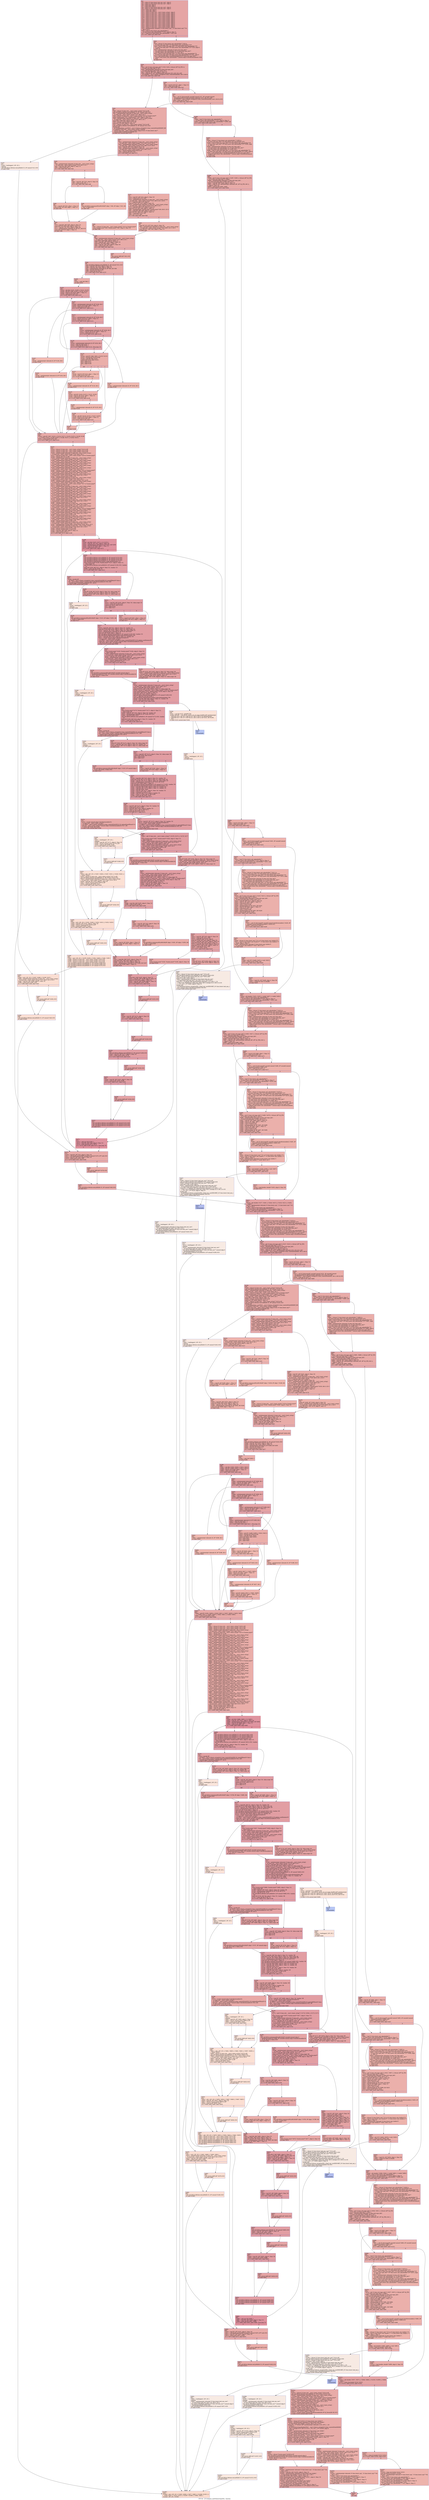 digraph "CFG for '_Z11compare_oneN5boost3anyES0_' function" {
	label="CFG for '_Z11compare_oneN5boost3anyES0_' function";

	Node0x557e589575e0 [shape=record,color="#3d50c3ff", style=filled, fillcolor="#c5333470",label="{%3:\l  %4 = alloca %\"class.boost::bad_any_cast\", align 8\l  %5 = alloca %\"class.boost::bad_any_cast\", align 8\l  %6 = alloca i64, align 8\l  %7 = alloca i64, align 8\l  %8 = alloca %\"class.boost::bad_any_cast\", align 8\l  %9 = alloca %\"class.boost::bad_any_cast\", align 8\l  %10 = alloca i64, align 8\l  %11 = alloca i64, align 8\l  %12 = alloca %\"class.std::__cxx11::basic_string\", align 8\l  %13 = alloca %\"class.std::__cxx11::basic_string\", align 8\l  %14 = alloca %\"class.std::__cxx11::basic_string\", align 8\l  %15 = alloca %\"class.std::__cxx11::basic_string\", align 8\l  %16 = alloca %\"class.std::__cxx11::basic_string\", align 8\l  %17 = alloca %\"class.std::__cxx11::basic_string\", align 8\l  %18 = alloca %\"class.std::__cxx11::basic_string\", align 8\l  %19 = alloca %\"class.std::__cxx11::basic_string\", align 8\l  %20 = alloca %\"class.std::__cxx11::basic_string\", align 8\l  %21 = alloca %\"class.std::__cxx11::basic_string\", align 8\l  %22 = alloca %\"class.std::__cxx11::basic_string\", align 8\l  %23 = alloca %\"class.std::__cxx11::basic_string\", align 8\l  %24 = alloca %\"class.std::__cxx11::basic_string\", align 8\l  %25 = getelementptr inbounds %\"class.boost::any\", %\"class.boost::any\"* %1,\l... i64 0, i32 0\l  %26 = load %\"class.boost::any::placeholder\"*,\l... %\"class.boost::any::placeholder\"** %25, align 8, !tbaa !3\l  %27 = icmp eq %\"class.boost::any::placeholder\"* %26, null\l  br i1 %27, label %34, label %28\l|{<s0>T|<s1>F}}"];
	Node0x557e589575e0:s0 -> Node0x557e5895b3c0;
	Node0x557e589575e0:s1 -> Node0x557e5895d1b0;
	Node0x557e5895d1b0 [shape=record,color="#3d50c3ff", style=filled, fillcolor="#cc403a70",label="{%28:\l28:                                               \l  %29 = bitcast %\"class.boost::any::placeholder\"* %26 to\l... %\"class.std::type_info\"* (%\"class.boost::any::placeholder\"*)***\l  %30 = load %\"class.std::type_info\"* (%\"class.boost::any::placeholder\"*)**,\l... %\"class.std::type_info\"* (%\"class.boost::any::placeholder\"*)*** %29, align 8,\l... !tbaa !8\l  %31 = getelementptr inbounds %\"class.std::type_info\"*\l... (%\"class.boost::any::placeholder\"*)*, %\"class.std::type_info\"*\l... (%\"class.boost::any::placeholder\"*)** %30, i64 2\l  %32 = load %\"class.std::type_info\"* (%\"class.boost::any::placeholder\"*)*,\l... %\"class.std::type_info\"* (%\"class.boost::any::placeholder\"*)** %31, align 8\l  %33 = call nonnull align 8 dereferenceable(16) %\"class.std::type_info\"*\l... %32(%\"class.boost::any::placeholder\"* nonnull align 8 dereferenceable(8) %26)\l... #20\l  br label %34\l}"];
	Node0x557e5895d1b0 -> Node0x557e5895b3c0;
	Node0x557e5895b3c0 [shape=record,color="#3d50c3ff", style=filled, fillcolor="#c5333470",label="{%34:\l34:                                               \l  %35 = phi %\"class.std::type_info\"* [ %33, %28 ], [ bitcast (i8** @_ZTIv to\l... %\"class.std::type_info\"*), %3 ]\l  %36 = getelementptr inbounds %\"class.std::type_info\",\l... %\"class.std::type_info\"* %35, i64 0, i32 1\l  %37 = load i8*, i8** %36, align 8, !tbaa !10\l  %38 = icmp eq i8* %37, getelementptr inbounds ([53 x i8], [53 x i8]*\l... @_ZTSNSt7__cxx1112basic_stringIcSt11char_traitsIcESaIcEEE, i64 0, i64 0)\l  br i1 %38, label %45, label %39\l|{<s0>T|<s1>F}}"];
	Node0x557e5895b3c0:s0 -> Node0x557e5895da80;
	Node0x557e5895b3c0:s1 -> Node0x557e5895dad0;
	Node0x557e5895dad0 [shape=record,color="#3d50c3ff", style=filled, fillcolor="#cc403a70",label="{%39:\l39:                                               \l  %40 = load i8, i8* %37, align 1, !tbaa !12\l  %41 = icmp eq i8 %40, 42\l  br i1 %41, label %389, label %42\l|{<s0>T|<s1>F}}"];
	Node0x557e5895dad0:s0 -> Node0x557e5895df80;
	Node0x557e5895dad0:s1 -> Node0x557e5895e010;
	Node0x557e5895e010 [shape=record,color="#3d50c3ff", style=filled, fillcolor="#d0473d70",label="{%42:\l42:                                               \l  %43 = call i32 @strcmp(i8* noundef nonnull %37, i8* noundef nonnull\l... dereferenceable(53) getelementptr inbounds ([53 x i8], [53 x i8]*\l... @_ZTSNSt7__cxx1112basic_stringIcSt11char_traitsIcESaIcEEE, i64 0, i64 0)) #20\l  %44 = icmp eq i32 %43, 0\l  br i1 %44, label %45, label %389\l|{<s0>T|<s1>F}}"];
	Node0x557e5895e010:s0 -> Node0x557e5895da80;
	Node0x557e5895e010:s1 -> Node0x557e5895df80;
	Node0x557e5895da80 [shape=record,color="#3d50c3ff", style=filled, fillcolor="#cc403a70",label="{%45:\l45:                                               \l  %46 = bitcast %\"class.std::__cxx11::basic_string\"* %12 to i8*\l  call void @llvm.lifetime.start.p0i8(i64 32, i8* nonnull %46) #20\l  %47 = getelementptr inbounds %\"class.std::__cxx11::basic_string\",\l... %\"class.std::__cxx11::basic_string\"* %12, i64 0, i32 2\l  %48 = bitcast %\"class.std::__cxx11::basic_string\"* %12 to %union.anon**\l  store %union.anon* %47, %union.anon** %48, align 8, !tbaa !13\l  %49 = getelementptr inbounds %\"class.std::__cxx11::basic_string\",\l... %\"class.std::__cxx11::basic_string\"* %12, i64 0, i32 1\l  store i64 0, i64* %49, align 8, !tbaa !15\l  %50 = bitcast %union.anon* %47 to i8*\l  store i8 0, i8* %50, align 8, !tbaa !12\l  %51 = bitcast %\"class.std::__cxx11::basic_string\"* %13 to i8*\l  call void @llvm.lifetime.start.p0i8(i64 32, i8* nonnull %51) #20\l  invoke void\l... @_ZN5boost8any_castINSt7__cxx1112basic_stringIcSt11char_traitsIcESaIcEEEEET_RN\l...S_3anyE(%\"class.std::__cxx11::basic_string\"* nonnull\l... sret(%\"class.std::__cxx11::basic_string\") align 8 %13, %\"class.boost::any\"*\l... nonnull align 8 dereferenceable(8) %1)\l          to label %52 unwind label %197\l}"];
	Node0x557e5895da80 -> Node0x557e5895f720;
	Node0x557e5895da80 -> Node0x557e5895f7b0;
	Node0x557e5895f720 [shape=record,color="#3d50c3ff", style=filled, fillcolor="#cc403a70",label="{%52:\l52:                                               \l  %53 = getelementptr inbounds %\"class.std::__cxx11::basic_string\",\l... %\"class.std::__cxx11::basic_string\"* %12, i64 0, i32 0, i32 0\l  %54 = getelementptr inbounds %\"class.std::__cxx11::basic_string\",\l... %\"class.std::__cxx11::basic_string\"* %13, i64 0, i32 0, i32 0\l  %55 = load i8*, i8** %54, align 8, !tbaa !18\l  %56 = getelementptr inbounds %\"class.std::__cxx11::basic_string\",\l... %\"class.std::__cxx11::basic_string\"* %13, i64 0, i32 2\l  %57 = bitcast %union.anon* %56 to i8*\l  %58 = icmp eq i8* %55, %57\l  br i1 %58, label %59, label %73\l|{<s0>T|<s1>F}}"];
	Node0x557e5895f720:s0 -> Node0x557e5895fdd0;
	Node0x557e5895f720:s1 -> Node0x557e5895fe60;
	Node0x557e5895fdd0 [shape=record,color="#3d50c3ff", style=filled, fillcolor="#d6524470",label="{%59:\l59:                                               \l  %60 = getelementptr inbounds %\"class.std::__cxx11::basic_string\",\l... %\"class.std::__cxx11::basic_string\"* %13, i64 0, i32 1\l  %61 = load i64, i64* %60, align 8, !tbaa !15\l  %62 = icmp eq i64 %61, 0\l  br i1 %62, label %69, label %63\l|{<s0>T|<s1>F}}"];
	Node0x557e5895fdd0:s0 -> Node0x557e58960770;
	Node0x557e5895fdd0:s1 -> Node0x557e589607c0;
	Node0x557e589607c0 [shape=record,color="#3d50c3ff", style=filled, fillcolor="#d8564670",label="{%63:\l63:                                               \l  %64 = load i8*, i8** %53, align 8, !tbaa !18\l  %65 = icmp eq i64 %61, 1\l  br i1 %65, label %66, label %68\l|{<s0>T|<s1>F}}"];
	Node0x557e589607c0:s0 -> Node0x557e58961010;
	Node0x557e589607c0:s1 -> Node0x557e58961060;
	Node0x557e58961010 [shape=record,color="#3d50c3ff", style=filled, fillcolor="#dc5d4a70",label="{%66:\l66:                                               \l  %67 = load i8, i8* %55, align 1, !tbaa !12\l  store i8 %67, i8* %64, align 1, !tbaa !12\l  br label %69\l}"];
	Node0x557e58961010 -> Node0x557e58960770;
	Node0x557e58961060 [shape=record,color="#3d50c3ff", style=filled, fillcolor="#dc5d4a70",label="{%68:\l68:                                               \l  call void @llvm.memcpy.p0i8.p0i8.i64(i8* align 1 %64, i8* align 1 %55, i64\l... %61, i1 false) #20\l  br label %69\l}"];
	Node0x557e58961060 -> Node0x557e58960770;
	Node0x557e58960770 [shape=record,color="#3d50c3ff", style=filled, fillcolor="#d6524470",label="{%69:\l69:                                               \l  %70 = load i64, i64* %60, align 8, !tbaa !15\l  store i64 %70, i64* %49, align 8, !tbaa !15\l  %71 = load i8*, i8** %53, align 8, !tbaa !18\l  %72 = getelementptr inbounds i8, i8* %71, i64 %70\l  store i8 0, i8* %72, align 1, !tbaa !12\l  br label %88\l}"];
	Node0x557e58960770 -> Node0x557e58961900;
	Node0x557e5895fe60 [shape=record,color="#3d50c3ff", style=filled, fillcolor="#d0473d70",label="{%73:\l73:                                               \l  %74 = load i8*, i8** %53, align 8, !tbaa !18\l  %75 = icmp eq i8* %74, %50\l  %76 = getelementptr inbounds %\"class.std::__cxx11::basic_string\",\l... %\"class.std::__cxx11::basic_string\"* %12, i64 0, i32 2, i32 0\l  %77 = load i64, i64* %76, align 8\l  store i8* %55, i8** %53, align 8, !tbaa !18\l  %78 = getelementptr inbounds %\"class.std::__cxx11::basic_string\",\l... %\"class.std::__cxx11::basic_string\"* %13, i64 0, i32 1\l  %79 = load i64, i64* %78, align 8, !tbaa !15\l  store i64 %79, i64* %49, align 8, !tbaa !15\l  %80 = getelementptr %union.anon, %union.anon* %56, i64 0, i32 0\l  %81 = load i64, i64* %80, align 8, !tbaa !12\l  store i64 %81, i64* %76, align 8, !tbaa !12\l  %82 = icmp eq i8* %74, null\l  %83 = or i1 %75, %82\l  br i1 %83, label %86, label %84\l|{<s0>T|<s1>F}}"];
	Node0x557e5895fe60:s0 -> Node0x557e58962060;
	Node0x557e5895fe60:s1 -> Node0x557e589620b0;
	Node0x557e589620b0 [shape=record,color="#3d50c3ff", style=filled, fillcolor="#d6524470",label="{%84:\l84:                                               \l  store i8* %74, i8** %54, align 8, !tbaa !18\l  %85 = getelementptr inbounds %\"class.std::__cxx11::basic_string\",\l... %\"class.std::__cxx11::basic_string\"* %13, i64 0, i32 2, i32 0\l  store i64 %77, i64* %85, align 8, !tbaa !12\l  br label %88\l}"];
	Node0x557e589620b0 -> Node0x557e58961900;
	Node0x557e58962060 [shape=record,color="#3d50c3ff", style=filled, fillcolor="#d6524470",label="{%86:\l86:                                               \l  %87 = bitcast %\"class.std::__cxx11::basic_string\"* %13 to %union.anon**\l  store %union.anon* %56, %union.anon** %87, align 8, !tbaa !18\l  br label %88\l}"];
	Node0x557e58962060 -> Node0x557e58961900;
	Node0x557e58961900 [shape=record,color="#3d50c3ff", style=filled, fillcolor="#cc403a70",label="{%88:\l88:                                               \l  %89 = getelementptr inbounds %\"class.std::__cxx11::basic_string\",\l... %\"class.std::__cxx11::basic_string\"* %13, i64 0, i32 1\l  store i64 0, i64* %89, align 8, !tbaa !15\l  %90 = load i8*, i8** %54, align 8, !tbaa !18\l  store i8 0, i8* %90, align 1, !tbaa !12\l  %91 = load i8*, i8** %54, align 8, !tbaa !18\l  %92 = icmp eq i8* %91, %57\l  br i1 %92, label %94, label %93\l|{<s0>T|<s1>F}}"];
	Node0x557e58961900:s0 -> Node0x557e58962800;
	Node0x557e58961900:s1 -> Node0x557e58962850;
	Node0x557e58962850 [shape=record,color="#3d50c3ff", style=filled, fillcolor="#d0473d70",label="{%93:\l93:                                               \l  call void @_ZdlPv(i8* %91) #20\l  br label %94\l}"];
	Node0x557e58962850 -> Node0x557e58962800;
	Node0x557e58962800 [shape=record,color="#3d50c3ff", style=filled, fillcolor="#cc403a70",label="{%94:\l94:                                               \l  call void @llvm.lifetime.end.p0i8(i64 32, i8* nonnull %51) #20\l  %95 = load i8*, i8** %53, align 8, !tbaa !18\l  %96 = load i64, i64* %49, align 8, !tbaa !15\l  %97 = getelementptr inbounds i8, i8* %95, i64 %96\l  %98 = ptrtoint i8* %97 to i64\l  %99 = icmp sgt i64 %96, 3\l  br i1 %99, label %100, label %123\l|{<s0>T|<s1>F}}"];
	Node0x557e58962800:s0 -> Node0x557e589630c0;
	Node0x557e58962800:s1 -> Node0x557e58963110;
	Node0x557e589630c0 [shape=record,color="#3d50c3ff", style=filled, fillcolor="#d24b4070",label="{%100:\l100:                                              \l  %101 = ashr i64 %96, 2\l  br label %102\l}"];
	Node0x557e589630c0 -> Node0x557e589632a0;
	Node0x557e589632a0 [shape=record,color="#3d50c3ff", style=filled, fillcolor="#c32e3170",label="{%102:\l102:                                              \l  %103 = phi i64 [ %101, %100 ], [ %121, %119 ]\l  %104 = phi i8* [ %95, %100 ], [ %120, %119 ]\l  %105 = load i8, i8* %104, align 1, !tbaa !12\l  %106 = icmp eq i8 %105, 44\l  br i1 %106, label %149, label %107\l|{<s0>T|<s1>F}}"];
	Node0x557e589632a0:s0 -> Node0x557e589636e0;
	Node0x557e589632a0:s1 -> Node0x557e58963770;
	Node0x557e58963770 [shape=record,color="#3d50c3ff", style=filled, fillcolor="#c32e3170",label="{%107:\l107:                                              \l  %108 = getelementptr inbounds i8, i8* %104, i64 1\l  %109 = load i8, i8* %108, align 1, !tbaa !12\l  %110 = icmp eq i8 %109, 44\l  br i1 %110, label %147, label %111\l|{<s0>T|<s1>F}}"];
	Node0x557e58963770:s0 -> Node0x557e58963a50;
	Node0x557e58963770:s1 -> Node0x557e58963aa0;
	Node0x557e58963aa0 [shape=record,color="#3d50c3ff", style=filled, fillcolor="#c32e3170",label="{%111:\l111:                                              \l  %112 = getelementptr inbounds i8, i8* %104, i64 2\l  %113 = load i8, i8* %112, align 1, !tbaa !12\l  %114 = icmp eq i8 %113, 44\l  br i1 %114, label %145, label %115\l|{<s0>T|<s1>F}}"];
	Node0x557e58963aa0:s0 -> Node0x557e58963d80;
	Node0x557e58963aa0:s1 -> Node0x557e58963dd0;
	Node0x557e58963dd0 [shape=record,color="#3d50c3ff", style=filled, fillcolor="#c32e3170",label="{%115:\l115:                                              \l  %116 = getelementptr inbounds i8, i8* %104, i64 3\l  %117 = load i8, i8* %116, align 1, !tbaa !12\l  %118 = icmp eq i8 %117, 44\l  br i1 %118, label %143, label %119\l|{<s0>T|<s1>F}}"];
	Node0x557e58963dd0:s0 -> Node0x557e589640b0;
	Node0x557e58963dd0:s1 -> Node0x557e58963390;
	Node0x557e58963390 [shape=record,color="#3d50c3ff", style=filled, fillcolor="#c32e3170",label="{%119:\l119:                                              \l  %120 = getelementptr inbounds i8, i8* %104, i64 4\l  %121 = add nsw i64 %103, -1\l  %122 = icmp sgt i64 %103, 1\l  br i1 %122, label %102, label %123, !llvm.loop !19\l|{<s0>T|<s1>F}}"];
	Node0x557e58963390:s0 -> Node0x557e589632a0;
	Node0x557e58963390:s1 -> Node0x557e58963110;
	Node0x557e58963110 [shape=record,color="#3d50c3ff", style=filled, fillcolor="#d0473d70",label="{%123:\l123:                                              \l  %124 = phi i8* [ %95, %94 ], [ %120, %119 ]\l  %125 = ptrtoint i8* %124 to i64\l  %126 = sub i64 %98, %125\l  switch i64 %126, label %142 [\l    i64 3, label %127\l    i64 2, label %132\l    i64 1, label %138\l  ]\l|{<s0>def|<s1>3|<s2>2|<s3>1}}"];
	Node0x557e58963110:s0 -> Node0x557e58964680;
	Node0x557e58963110:s1 -> Node0x557e589646d0;
	Node0x557e58963110:s2 -> Node0x557e58964720;
	Node0x557e58963110:s3 -> Node0x557e589647b0;
	Node0x557e589646d0 [shape=record,color="#3d50c3ff", style=filled, fillcolor="#dc5d4a70",label="{%127:\l127:                                              \l  %128 = load i8, i8* %124, align 1, !tbaa !12\l  %129 = icmp eq i8 %128, 44\l  br i1 %129, label %149, label %130\l|{<s0>T|<s1>F}}"];
	Node0x557e589646d0:s0 -> Node0x557e589636e0;
	Node0x557e589646d0:s1 -> Node0x557e589651a0;
	Node0x557e589651a0 [shape=record,color="#3d50c3ff", style=filled, fillcolor="#de614d70",label="{%130:\l130:                                              \l  %131 = getelementptr inbounds i8, i8* %124, i64 1\l  br label %132\l}"];
	Node0x557e589651a0 -> Node0x557e58964720;
	Node0x557e58964720 [shape=record,color="#3d50c3ff", style=filled, fillcolor="#d8564670",label="{%132:\l132:                                              \l  %133 = phi i8* [ %124, %123 ], [ %131, %130 ]\l  %134 = load i8, i8* %133, align 1, !tbaa !12\l  %135 = icmp eq i8 %134, 44\l  br i1 %135, label %149, label %136\l|{<s0>T|<s1>F}}"];
	Node0x557e58964720:s0 -> Node0x557e589636e0;
	Node0x557e58964720:s1 -> Node0x557e58965560;
	Node0x557e58965560 [shape=record,color="#3d50c3ff", style=filled, fillcolor="#de614d70",label="{%136:\l136:                                              \l  %137 = getelementptr inbounds i8, i8* %133, i64 1\l  br label %138\l}"];
	Node0x557e58965560 -> Node0x557e589647b0;
	Node0x557e589647b0 [shape=record,color="#3d50c3ff", style=filled, fillcolor="#d6524470",label="{%138:\l138:                                              \l  %139 = phi i8* [ %124, %123 ], [ %137, %136 ]\l  %140 = load i8, i8* %139, align 1, !tbaa !12\l  %141 = icmp eq i8 %140, 44\l  br i1 %141, label %149, label %142\l|{<s0>T|<s1>F}}"];
	Node0x557e589647b0:s0 -> Node0x557e589636e0;
	Node0x557e589647b0:s1 -> Node0x557e58964680;
	Node0x557e58964680 [shape=record,color="#3d50c3ff", style=filled, fillcolor="#d6524470",label="{%142:\l142:                                              \l  br label %149\l}"];
	Node0x557e58964680 -> Node0x557e589636e0;
	Node0x557e589640b0 [shape=record,color="#3d50c3ff", style=filled, fillcolor="#de614d70",label="{%143:\l143:                                              \l  %144 = getelementptr inbounds i8, i8* %104, i64 3\l  br label %149\l}"];
	Node0x557e589640b0 -> Node0x557e589636e0;
	Node0x557e58963d80 [shape=record,color="#3d50c3ff", style=filled, fillcolor="#de614d70",label="{%145:\l145:                                              \l  %146 = getelementptr inbounds i8, i8* %104, i64 2\l  br label %149\l}"];
	Node0x557e58963d80 -> Node0x557e589636e0;
	Node0x557e58963a50 [shape=record,color="#3d50c3ff", style=filled, fillcolor="#de614d70",label="{%147:\l147:                                              \l  %148 = getelementptr inbounds i8, i8* %104, i64 1\l  br label %149\l}"];
	Node0x557e58963a50 -> Node0x557e589636e0;
	Node0x557e589636e0 [shape=record,color="#3d50c3ff", style=filled, fillcolor="#cc403a70",label="{%149:\l149:                                              \l  %150 = phi i8* [ %97, %142 ], [ %124, %127 ], [ %133, %132 ], [ %139, %138\l... ], [ %144, %143 ], [ %146, %145 ], [ %148, %147 ], [ %104, %102 ]\l  %151 = icmp eq i8* %150, %97\l  br i1 %151, label %375, label %152\l|{<s0>T|<s1>F}}"];
	Node0x557e589636e0:s0 -> Node0x557e58965fa0;
	Node0x557e589636e0:s1 -> Node0x557e58965ff0;
	Node0x557e58965ff0 [shape=record,color="#3d50c3ff", style=filled, fillcolor="#d0473d70",label="{%152:\l152:                                              \l  %153 = bitcast %\"class.std::__cxx11::basic_string\"* %14 to i8*\l  %154 = bitcast %\"class.std::__cxx11::basic_string\"* %15 to i8*\l  %155 = bitcast %\"class.std::__cxx11::basic_string\"* %16 to i8*\l  %156 = getelementptr inbounds %\"class.std::__cxx11::basic_string\",\l... %\"class.std::__cxx11::basic_string\"* %16, i64 0, i32 2\l  %157 = bitcast %\"class.std::__cxx11::basic_string\"* %16 to %union.anon**\l  %158 = bitcast i64* %11 to i8*\l  %159 = getelementptr inbounds %\"class.std::__cxx11::basic_string\",\l... %\"class.std::__cxx11::basic_string\"* %16, i64 0, i32 0, i32 0\l  %160 = getelementptr inbounds %\"class.std::__cxx11::basic_string\",\l... %\"class.std::__cxx11::basic_string\"* %16, i64 0, i32 2, i32 0\l  %161 = getelementptr inbounds %\"class.std::__cxx11::basic_string\",\l... %\"class.std::__cxx11::basic_string\"* %16, i64 0, i32 0, i32 0\l  %162 = getelementptr inbounds %\"class.std::__cxx11::basic_string\",\l... %\"class.std::__cxx11::basic_string\"* %16, i64 0, i32 1\l  %163 = getelementptr inbounds %\"class.std::__cxx11::basic_string\",\l... %\"class.std::__cxx11::basic_string\"* %15, i64 0, i32 2\l  %164 = bitcast %\"class.std::__cxx11::basic_string\"* %15 to %union.anon**\l  %165 = getelementptr inbounds %\"class.std::__cxx11::basic_string\",\l... %\"class.std::__cxx11::basic_string\"* %15, i64 0, i32 0, i32 0\l  %166 = getelementptr inbounds %\"class.std::__cxx11::basic_string\",\l... %\"class.std::__cxx11::basic_string\"* %15, i64 0, i32 2, i32 0\l  %167 = bitcast %union.anon* %163 to i8*\l  %168 = getelementptr inbounds %\"class.std::__cxx11::basic_string\",\l... %\"class.std::__cxx11::basic_string\"* %15, i64 0, i32 1\l  %169 = bitcast %\"class.std::__cxx11::basic_string\"* %17 to i8*\l  %170 = getelementptr inbounds %\"class.std::__cxx11::basic_string\",\l... %\"class.std::__cxx11::basic_string\"* %17, i64 0, i32 2\l  %171 = bitcast %\"class.std::__cxx11::basic_string\"* %17 to %union.anon**\l  %172 = bitcast i64* %10 to i8*\l  %173 = getelementptr inbounds %\"class.std::__cxx11::basic_string\",\l... %\"class.std::__cxx11::basic_string\"* %17, i64 0, i32 0, i32 0\l  %174 = getelementptr inbounds %\"class.std::__cxx11::basic_string\",\l... %\"class.std::__cxx11::basic_string\"* %17, i64 0, i32 2, i32 0\l  %175 = getelementptr inbounds %\"class.std::__cxx11::basic_string\",\l... %\"class.std::__cxx11::basic_string\"* %17, i64 0, i32 0, i32 0\l  %176 = getelementptr inbounds %\"class.std::__cxx11::basic_string\",\l... %\"class.std::__cxx11::basic_string\"* %17, i64 0, i32 1\l  %177 = getelementptr inbounds %\"class.std::__cxx11::basic_string\",\l... %\"class.std::__cxx11::basic_string\"* %15, i64 0, i32 0, i32 0\l  %178 = bitcast %union.anon* %163 to i8*\l  %179 = getelementptr inbounds %\"class.std::__cxx11::basic_string\",\l... %\"class.std::__cxx11::basic_string\"* %15, i64 0, i32 2, i32 0\l  %180 = bitcast %union.anon* %170 to i8*\l  %181 = getelementptr inbounds %\"class.std::__cxx11::basic_string\",\l... %\"class.std::__cxx11::basic_string\"* %17, i64 0, i32 2, i32 0\l  %182 = getelementptr inbounds %\"class.std::__cxx11::basic_string\",\l... %\"class.std::__cxx11::basic_string\"* %14, i64 0, i32 2\l  %183 = bitcast %\"class.std::__cxx11::basic_string\"* %14 to %union.anon**\l  %184 = getelementptr inbounds %\"class.std::__cxx11::basic_string\",\l... %\"class.std::__cxx11::basic_string\"* %14, i64 0, i32 0, i32 0\l  %185 = getelementptr inbounds %\"class.std::__cxx11::basic_string\",\l... %\"class.std::__cxx11::basic_string\"* %14, i64 0, i32 2, i32 0\l  %186 = bitcast %union.anon* %182 to i8*\l  %187 = getelementptr inbounds %\"class.std::__cxx11::basic_string\",\l... %\"class.std::__cxx11::basic_string\"* %14, i64 0, i32 1\l  %188 = getelementptr inbounds %\"class.std::__cxx11::basic_string\",\l... %\"class.std::__cxx11::basic_string\"* %14, i64 0, i32 0, i32 0\l  %189 = bitcast %union.anon* %182 to i8*\l  %190 = getelementptr inbounds %\"class.std::__cxx11::basic_string\",\l... %\"class.std::__cxx11::basic_string\"* %12, i64 0, i32 2, i32 0\l  %191 = getelementptr %union.anon, %union.anon* %182, i64 0, i32 0\l  %192 = getelementptr inbounds %\"class.std::__cxx11::basic_string\",\l... %\"class.std::__cxx11::basic_string\"* %14, i64 0, i32 2, i32 0\l  %193 = bitcast %union.anon* %170 to i8*\l  %194 = bitcast %union.anon* %156 to i8*\l  %195 = load i64, i64* %49, align 8, !tbaa !15\l  %196 = icmp eq i64 %195, 0\l  br i1 %196, label %375, label %199\l|{<s0>T|<s1>F}}"];
	Node0x557e58965ff0:s0 -> Node0x557e58965fa0;
	Node0x557e58965ff0:s1 -> Node0x557e58967d40;
	Node0x557e5895f7b0 [shape=record,color="#3d50c3ff", style=filled, fillcolor="#f1ccb870",label="{%197:\l197:                                              \l  %198 = landingpad \{ i8*, i32 \}\l          cleanup\l  call void @llvm.lifetime.end.p0i8(i64 32, i8* nonnull %51) #20\l  br label %382\l}"];
	Node0x557e5895f7b0 -> Node0x557e58968050;
	Node0x557e58967d40 [shape=record,color="#b70d28ff", style=filled, fillcolor="#b70d2870",label="{%199:\l199:                                              \l  %200 = phi i64 [ %372, %371 ], [ 0, %152 ]\l  %201 = load i8*, i8** %53, align 8, !tbaa !18\l  %202 = getelementptr inbounds i8, i8* %201, i64 %200\l  %203 = load i8, i8* %202, align 1, !tbaa !12\l  %204 = icmp eq i8 %203, 44\l  br i1 %204, label %205, label %371\l|{<s0>T|<s1>F}}"];
	Node0x557e58967d40:s0 -> Node0x557e58968420;
	Node0x557e58967d40:s1 -> Node0x557e58968110;
	Node0x557e58968420 [shape=record,color="#3d50c3ff", style=filled, fillcolor="#be242e70",label="{%205:\l205:                                              \l  call void @llvm.lifetime.start.p0i8(i64 32, i8* nonnull %153) #20\l  call void @llvm.lifetime.start.p0i8(i64 32, i8* nonnull %154) #20\l  call void @llvm.lifetime.start.p0i8(i64 32, i8* nonnull %155) #20\l  call void @llvm.experimental.noalias.scope.decl(metadata !22)\l  store %union.anon* %156, %union.anon** %157, align 8, !tbaa !13,\l... !alias.scope !22\l  call void @llvm.lifetime.start.p0i8(i64 8, i8* nonnull %158) #20, !noalias\l... !22\l  store i64 %200, i64* %11, align 8, !tbaa !25, !noalias !22\l  %206 = icmp ugt i64 %200, 15\l  br i1 %206, label %207, label %211\l|{<s0>T|<s1>F}}"];
	Node0x557e58968420:s0 -> Node0x557e58969bf0;
	Node0x557e58968420:s1 -> Node0x557e58969c80;
	Node0x557e58969bf0 [shape=record,color="#3d50c3ff", style=filled, fillcolor="#c32e3170",label="{%207:\l207:                                              \l  %208 = invoke i8*\l... @_ZNSt7__cxx1112basic_stringIcSt11char_traitsIcESaIcEE9_M_createERmm(%\"class.s\l...td::__cxx11::basic_string\"* nonnull align 8 dereferenceable(32) %16, i64*\l... nonnull align 8 dereferenceable(8) %11, i64 0)\l          to label %209 unwind label %338\l}"];
	Node0x557e58969bf0 -> Node0x557e58969e60;
	Node0x557e58969bf0 -> Node0x557e58969eb0;
	Node0x557e58969e60 [shape=record,color="#3d50c3ff", style=filled, fillcolor="#c32e3170",label="{%209:\l209:                                              \l  store i8* %208, i8** %159, align 8, !tbaa !18, !alias.scope !22\l  %210 = load i64, i64* %11, align 8, !tbaa !25, !noalias !22\l  store i64 %210, i64* %160, align 8, !tbaa !12, !alias.scope !22\l  br label %211\l}"];
	Node0x557e58969e60 -> Node0x557e58969c80;
	Node0x557e58969c80 [shape=record,color="#3d50c3ff", style=filled, fillcolor="#be242e70",label="{%211:\l211:                                              \l  %212 = load i8*, i8** %161, align 8, !tbaa !18, !alias.scope !22\l  %213 = trunc i64 %200 to i32\l  switch i32 %213, label %216 [\l    i32 1, label %214\l    i32 0, label %217\l  ]\l|{<s0>def|<s1>1|<s2>0}}"];
	Node0x557e58969c80:s0 -> Node0x557e58969dc0;
	Node0x557e58969c80:s1 -> Node0x557e5895c930;
	Node0x557e58969c80:s2 -> Node0x557e5895c9c0;
	Node0x557e5895c930 [shape=record,color="#3d50c3ff", style=filled, fillcolor="#c5333470",label="{%214:\l214:                                              \l  %215 = load i8, i8* %201, align 1, !tbaa !12\l  store i8 %215, i8* %212, align 1, !tbaa !12\l  br label %217\l}"];
	Node0x557e5895c930 -> Node0x557e5895c9c0;
	Node0x557e58969dc0 [shape=record,color="#3d50c3ff", style=filled, fillcolor="#c5333470",label="{%216:\l216:                                              \l  call void @llvm.memcpy.p0i8.p0i8.i64(i8* align 1 %212, i8* align 1 %201, i64\l... %200, i1 false) #20\l  br label %217\l}"];
	Node0x557e58969dc0 -> Node0x557e5895c9c0;
	Node0x557e5895c9c0 [shape=record,color="#3d50c3ff", style=filled, fillcolor="#be242e70",label="{%217:\l217:                                              \l  %218 = load i64, i64* %11, align 8, !tbaa !25, !noalias !22\l  store i64 %218, i64* %162, align 8, !tbaa !15, !alias.scope !22\l  %219 = load i8*, i8** %161, align 8, !tbaa !18, !alias.scope !22\l  %220 = getelementptr inbounds i8, i8* %219, i64 %218\l  store i8 0, i8* %220, align 1, !tbaa !12\l  call void @llvm.lifetime.end.p0i8(i64 8, i8* nonnull %158) #20, !noalias !22\l  call void @llvm.experimental.noalias.scope.decl(metadata !26)\l  %221 = load i64, i64* %162, align 8, !tbaa !15, !noalias !26\l  %222 = invoke nonnull align 8 dereferenceable(32)\l... %\"class.std::__cxx11::basic_string\"*\l... @_ZNSt7__cxx1112basic_stringIcSt11char_traitsIcESaIcEE14_M_replace_auxEmmmc(%\"\l...class.std::__cxx11::basic_string\"* nonnull align 8 dereferenceable(32) %16,\l... i64 %221, i64 0, i64 1, i8 signext 46)\l          to label %223 unwind label %340\l}"];
	Node0x557e5895c9c0 -> Node0x557e5896c920;
	Node0x557e5895c9c0 -> Node0x557e5896c9b0;
	Node0x557e5896c920 [shape=record,color="#3d50c3ff", style=filled, fillcolor="#be242e70",label="{%223:\l223:                                              \l  store %union.anon* %163, %union.anon** %164, align 8, !tbaa !13,\l... !alias.scope !26\l  %224 = getelementptr inbounds %\"class.std::__cxx11::basic_string\",\l... %\"class.std::__cxx11::basic_string\"* %222, i64 0, i32 0, i32 0\l  %225 = load i8*, i8** %224, align 8, !tbaa !18\l  %226 = getelementptr inbounds %\"class.std::__cxx11::basic_string\",\l... %\"class.std::__cxx11::basic_string\"* %222, i64 0, i32 2\l  %227 = bitcast %union.anon* %226 to i8*\l  %228 = icmp eq i8* %225, %227\l  br i1 %228, label %229, label %230\l|{<s0>T|<s1>F}}"];
	Node0x557e5896c920:s0 -> Node0x557e5896d0e0;
	Node0x557e5896c920:s1 -> Node0x557e5896d170;
	Node0x557e5896d0e0 [shape=record,color="#3d50c3ff", style=filled, fillcolor="#c5333470",label="{%229:\l229:                                              \l  call void @llvm.memcpy.p0i8.p0i8.i64(i8* noundef nonnull align 8\l... dereferenceable(16) %167, i8* noundef nonnull align 8 dereferenceable(16)\l... %227, i64 16, i1 false) #20\l  br label %233\l}"];
	Node0x557e5896d0e0 -> Node0x557e5896d4b0;
	Node0x557e5896d170 [shape=record,color="#3d50c3ff", style=filled, fillcolor="#c32e3170",label="{%230:\l230:                                              \l  store i8* %225, i8** %165, align 8, !tbaa !18, !alias.scope !26\l  %231 = getelementptr inbounds %\"class.std::__cxx11::basic_string\",\l... %\"class.std::__cxx11::basic_string\"* %222, i64 0, i32 2, i32 0\l  %232 = load i64, i64* %231, align 8, !tbaa !12\l  store i64 %232, i64* %166, align 8, !tbaa !12, !alias.scope !26\l  br label %233\l}"];
	Node0x557e5896d170 -> Node0x557e5896d4b0;
	Node0x557e5896d4b0 [shape=record,color="#3d50c3ff", style=filled, fillcolor="#be242e70",label="{%233:\l233:                                              \l  %234 = getelementptr inbounds %\"class.std::__cxx11::basic_string\",\l... %\"class.std::__cxx11::basic_string\"* %222, i64 0, i32 1\l  %235 = load i64, i64* %234, align 8, !tbaa !15\l  store i64 %235, i64* %168, align 8, !tbaa !15, !alias.scope !26\l  %236 = bitcast %\"class.std::__cxx11::basic_string\"* %222 to %union.anon**\l  store %union.anon* %226, %union.anon** %236, align 8, !tbaa !18\l  store i64 0, i64* %234, align 8, !tbaa !15\l  store i8 0, i8* %227, align 8, !tbaa !12\l  call void @llvm.lifetime.start.p0i8(i64 32, i8* nonnull %169) #20\l  %237 = add nuw nsw i64 %200, 1\l  call void @llvm.experimental.noalias.scope.decl(metadata !29)\l  %238 = load i64, i64* %49, align 8, !tbaa !15, !noalias !29\l  %239 = icmp ugt i64 %238, %200\l  br i1 %239, label %243, label %240\l|{<s0>T|<s1>F}}"];
	Node0x557e5896d4b0:s0 -> Node0x557e5896ebb0;
	Node0x557e5896d4b0:s1 -> Node0x557e5896ec40;
	Node0x557e5896ec40 [shape=record,color="#3d50c3ff", style=filled, fillcolor="#f6bfa670",label="{%240:\l240:                                              \l  %241 = and i64 %237, 4294967295\l  invoke void (i8*, ...) @_ZSt24__throw_out_of_range_fmtPKcz(i8* getelementptr\l... inbounds ([55 x i8], [55 x i8]* @.str.3, i64 0, i64 0), i8* getelementptr\l... inbounds ([21 x i8], [21 x i8]* @.str.5, i64 0, i64 0), i64 %241, i64 %238)\l... #21\l          to label %242 unwind label %344\l}"];
	Node0x557e5896ec40 -> Node0x557e5896ef30;
	Node0x557e5896ec40 -> Node0x557e5896ef80;
	Node0x557e5896ef30 [shape=record,color="#3d50c3ff", style=filled, fillcolor="#5f7fe870",label="{%242:\l242:                                              \l  unreachable\l}"];
	Node0x557e5896ebb0 [shape=record,color="#3d50c3ff", style=filled, fillcolor="#be242e70",label="{%243:\l243:                                              \l  store %union.anon* %170, %union.anon** %171, align 8, !tbaa !13,\l... !alias.scope !29\l  %244 = load i8*, i8** %53, align 8, !tbaa !18, !noalias !29\l  %245 = getelementptr inbounds i8, i8* %244, i64 %237\l  %246 = sub i64 %238, %237\l  call void @llvm.lifetime.start.p0i8(i64 8, i8* nonnull %172) #20, !noalias\l... !29\l  store i64 %246, i64* %10, align 8, !tbaa !25, !noalias !29\l  %247 = icmp ugt i64 %246, 15\l  br i1 %247, label %248, label %252\l|{<s0>T|<s1>F}}"];
	Node0x557e5896ebb0:s0 -> Node0x557e5896f870;
	Node0x557e5896ebb0:s1 -> Node0x557e5896f900;
	Node0x557e5896f870 [shape=record,color="#3d50c3ff", style=filled, fillcolor="#c32e3170",label="{%248:\l248:                                              \l  %249 = invoke i8*\l... @_ZNSt7__cxx1112basic_stringIcSt11char_traitsIcESaIcEE9_M_createERmm(%\"class.s\l...td::__cxx11::basic_string\"* nonnull align 8 dereferenceable(32) %17, i64*\l... nonnull align 8 dereferenceable(8) %10, i64 0)\l          to label %250 unwind label %342\l}"];
	Node0x557e5896f870 -> Node0x557e5896fa90;
	Node0x557e5896f870 -> Node0x557e5896fae0;
	Node0x557e5896fa90 [shape=record,color="#3d50c3ff", style=filled, fillcolor="#c32e3170",label="{%250:\l250:                                              \l  store i8* %249, i8** %173, align 8, !tbaa !18, !alias.scope !29\l  %251 = load i64, i64* %10, align 8, !tbaa !25, !noalias !29\l  store i64 %251, i64* %174, align 8, !tbaa !12, !alias.scope !29\l  br label %252\l}"];
	Node0x557e5896fa90 -> Node0x557e5896f900;
	Node0x557e5896f900 [shape=record,color="#3d50c3ff", style=filled, fillcolor="#be242e70",label="{%252:\l252:                                              \l  %253 = load i8*, i8** %175, align 8, !tbaa !18, !alias.scope !29\l  switch i64 %246, label %256 [\l    i64 1, label %254\l    i64 0, label %257\l  ]\l|{<s0>def|<s1>1|<s2>0}}"];
	Node0x557e5896f900:s0 -> Node0x557e5896fa40;
	Node0x557e5896f900:s1 -> Node0x557e58970010;
	Node0x557e5896f900:s2 -> Node0x557e589700a0;
	Node0x557e58970010 [shape=record,color="#3d50c3ff", style=filled, fillcolor="#c5333470",label="{%254:\l254:                                              \l  %255 = load i8, i8* %245, align 1, !tbaa !12\l  store i8 %255, i8* %253, align 1, !tbaa !12\l  br label %257\l}"];
	Node0x557e58970010 -> Node0x557e589700a0;
	Node0x557e5896fa40 [shape=record,color="#3d50c3ff", style=filled, fillcolor="#c5333470",label="{%256:\l256:                                              \l  call void @llvm.memcpy.p0i8.p0i8.i64(i8* align 1 %253, i8* nonnull align 1\l... %245, i64 %246, i1 false) #20\l  br label %257\l}"];
	Node0x557e5896fa40 -> Node0x557e589700a0;
	Node0x557e589700a0 [shape=record,color="#3d50c3ff", style=filled, fillcolor="#be242e70",label="{%257:\l257:                                              \l  %258 = load i64, i64* %10, align 8, !tbaa !25, !noalias !29\l  store i64 %258, i64* %176, align 8, !tbaa !15, !alias.scope !29\l  %259 = load i8*, i8** %175, align 8, !tbaa !18, !alias.scope !29\l  %260 = getelementptr inbounds i8, i8* %259, i64 %258\l  store i8 0, i8* %260, align 1, !tbaa !12\l  call void @llvm.lifetime.end.p0i8(i64 8, i8* nonnull %172) #20, !noalias !29\l  call void @llvm.experimental.noalias.scope.decl(metadata !32)\l  %261 = load i64, i64* %168, align 8, !tbaa !15, !noalias !32\l  %262 = load i64, i64* %176, align 8, !tbaa !15, !noalias !32\l  %263 = add i64 %262, %261\l  %264 = load i8*, i8** %177, align 8, !tbaa !18, !noalias !32\l  %265 = icmp eq i8* %264, %178\l  %266 = load i64, i64* %179, align 8, !noalias !32\l  %267 = select i1 %265, i64 15, i64 %266\l  %268 = icmp ugt i64 %263, %267\l  br i1 %268, label %269, label %277\l|{<s0>T|<s1>F}}"];
	Node0x557e589700a0:s0 -> Node0x557e58971ed0;
	Node0x557e589700a0:s1 -> Node0x557e58971f60;
	Node0x557e58971ed0 [shape=record,color="#3d50c3ff", style=filled, fillcolor="#c32e3170",label="{%269:\l269:                                              \l  %270 = load i8*, i8** %175, align 8, !tbaa !18, !noalias !32\l  %271 = icmp eq i8* %270, %180\l  %272 = load i64, i64* %181, align 8, !noalias !32\l  %273 = select i1 %271, i64 15, i64 %272\l  %274 = icmp ugt i64 %263, %273\l  br i1 %274, label %277, label %275\l|{<s0>T|<s1>F}}"];
	Node0x557e58971ed0:s0 -> Node0x557e58971f60;
	Node0x557e58971ed0:s1 -> Node0x557e58972350;
	Node0x557e58972350 [shape=record,color="#3d50c3ff", style=filled, fillcolor="#ca3b3770",label="{%275:\l275:                                              \l  %276 = invoke nonnull align 8 dereferenceable(32)\l... %\"class.std::__cxx11::basic_string\"*\l... @_ZNSt7__cxx1112basic_stringIcSt11char_traitsIcESaIcEE10_M_replaceEmmPKcm(%\"cl\l...ass.std::__cxx11::basic_string\"* nonnull align 8 dereferenceable(32) %17, i64\l... 0, i64 0, i8* %264, i64 %261)\l          to label %280 unwind label %346\l}"];
	Node0x557e58972350 -> Node0x557e589724f0;
	Node0x557e58972350 -> Node0x557e58972540;
	Node0x557e58971f60 [shape=record,color="#3d50c3ff", style=filled, fillcolor="#be242e70",label="{%277:\l277:                                              \l  %278 = load i8*, i8** %175, align 8, !tbaa !18, !noalias !32\l  %279 = invoke nonnull align 8 dereferenceable(32)\l... %\"class.std::__cxx11::basic_string\"*\l... @_ZNSt7__cxx1112basic_stringIcSt11char_traitsIcESaIcEE9_M_appendEPKcm(%\"class.\l...std::__cxx11::basic_string\"* nonnull align 8 dereferenceable(32) %15, i8*\l... %278, i64 %262)\l          to label %280 unwind label %346\l}"];
	Node0x557e58971f60 -> Node0x557e589724f0;
	Node0x557e58971f60 -> Node0x557e58972540;
	Node0x557e589724f0 [shape=record,color="#3d50c3ff", style=filled, fillcolor="#be242e70",label="{%280:\l280:                                              \l  %281 = phi %\"class.std::__cxx11::basic_string\"* [ %276, %275 ], [ %279, %277\l... ]\l  store %union.anon* %182, %union.anon** %183, align 8, !tbaa !13,\l... !alias.scope !32\l  %282 = getelementptr inbounds %\"class.std::__cxx11::basic_string\",\l... %\"class.std::__cxx11::basic_string\"* %281, i64 0, i32 0, i32 0\l  %283 = load i8*, i8** %282, align 8, !tbaa !18\l  %284 = getelementptr inbounds %\"class.std::__cxx11::basic_string\",\l... %\"class.std::__cxx11::basic_string\"* %281, i64 0, i32 2\l  %285 = bitcast %union.anon* %284 to i8*\l  %286 = icmp eq i8* %283, %285\l  br i1 %286, label %287, label %288\l|{<s0>T|<s1>F}}"];
	Node0x557e589724f0:s0 -> Node0x557e58973000;
	Node0x557e589724f0:s1 -> Node0x557e58973090;
	Node0x557e58973000 [shape=record,color="#3d50c3ff", style=filled, fillcolor="#c5333470",label="{%287:\l287:                                              \l  call void @llvm.memcpy.p0i8.p0i8.i64(i8* noundef nonnull align 8\l... dereferenceable(16) %186, i8* noundef nonnull align 8 dereferenceable(16)\l... %285, i64 16, i1 false) #20\l  br label %291\l}"];
	Node0x557e58973000 -> Node0x557e589733a0;
	Node0x557e58973090 [shape=record,color="#3d50c3ff", style=filled, fillcolor="#c32e3170",label="{%288:\l288:                                              \l  store i8* %283, i8** %184, align 8, !tbaa !18, !alias.scope !32\l  %289 = getelementptr inbounds %\"class.std::__cxx11::basic_string\",\l... %\"class.std::__cxx11::basic_string\"* %281, i64 0, i32 2, i32 0\l  %290 = load i64, i64* %289, align 8, !tbaa !12\l  store i64 %290, i64* %185, align 8, !tbaa !12, !alias.scope !32\l  br label %291\l}"];
	Node0x557e58973090 -> Node0x557e589733a0;
	Node0x557e589733a0 [shape=record,color="#3d50c3ff", style=filled, fillcolor="#be242e70",label="{%291:\l291:                                              \l  %292 = getelementptr inbounds %\"class.std::__cxx11::basic_string\",\l... %\"class.std::__cxx11::basic_string\"* %281, i64 0, i32 1\l  %293 = load i64, i64* %292, align 8, !tbaa !15\l  store i64 %293, i64* %187, align 8, !tbaa !15, !alias.scope !32\l  %294 = bitcast %\"class.std::__cxx11::basic_string\"* %281 to %union.anon**\l  store %union.anon* %284, %union.anon** %294, align 8, !tbaa !18\l  store i64 0, i64* %292, align 8, !tbaa !15\l  store i8 0, i8* %285, align 8, !tbaa !12\l  %295 = load i8*, i8** %188, align 8, !tbaa !18\l  %296 = icmp eq i8* %295, %189\l  br i1 %296, label %297, label %310\l|{<s0>T|<s1>F}}"];
	Node0x557e589733a0:s0 -> Node0x557e5896ada0;
	Node0x557e589733a0:s1 -> Node0x557e5896ae30;
	Node0x557e5896ada0 [shape=record,color="#3d50c3ff", style=filled, fillcolor="#c5333470",label="{%297:\l297:                                              \l  %298 = load i64, i64* %187, align 8, !tbaa !15\l  %299 = icmp eq i64 %298, 0\l  br i1 %299, label %306, label %300\l|{<s0>T|<s1>F}}"];
	Node0x557e5896ada0:s0 -> Node0x557e5896b070;
	Node0x557e5896ada0:s1 -> Node0x557e5896b0c0;
	Node0x557e5896b0c0 [shape=record,color="#3d50c3ff", style=filled, fillcolor="#ca3b3770",label="{%300:\l300:                                              \l  %301 = load i8*, i8** %53, align 8, !tbaa !18\l  %302 = icmp eq i64 %298, 1\l  br i1 %302, label %303, label %305\l|{<s0>T|<s1>F}}"];
	Node0x557e5896b0c0:s0 -> Node0x557e5896b300;
	Node0x557e5896b0c0:s1 -> Node0x557e5896b350;
	Node0x557e5896b300 [shape=record,color="#3d50c3ff", style=filled, fillcolor="#d0473d70",label="{%303:\l303:                                              \l  %304 = load i8, i8* %295, align 1, !tbaa !12\l  store i8 %304, i8* %301, align 1, !tbaa !12\l  br label %306\l}"];
	Node0x557e5896b300 -> Node0x557e5896b070;
	Node0x557e5896b350 [shape=record,color="#3d50c3ff", style=filled, fillcolor="#d0473d70",label="{%305:\l305:                                              \l  call void @llvm.memcpy.p0i8.p0i8.i64(i8* align 1 %301, i8* align 1 %295, i64\l... %298, i1 false) #20\l  br label %306\l}"];
	Node0x557e5896b350 -> Node0x557e5896b070;
	Node0x557e5896b070 [shape=record,color="#3d50c3ff", style=filled, fillcolor="#c5333470",label="{%306:\l306:                                              \l  %307 = load i64, i64* %187, align 8, !tbaa !15\l  store i64 %307, i64* %49, align 8, !tbaa !15\l  %308 = load i8*, i8** %53, align 8, !tbaa !18\l  %309 = getelementptr inbounds i8, i8* %308, i64 %307\l  store i8 0, i8* %309, align 1, !tbaa !12\l  br label %320\l}"];
	Node0x557e5896b070 -> Node0x557e5896ba80;
	Node0x557e5896ae30 [shape=record,color="#3d50c3ff", style=filled, fillcolor="#c32e3170",label="{%310:\l310:                                              \l  %311 = load i8*, i8** %53, align 8, !tbaa !18\l  %312 = icmp eq i8* %311, %50\l  %313 = load i64, i64* %190, align 8\l  store i8* %295, i8** %53, align 8, !tbaa !18\l  %314 = load i64, i64* %187, align 8, !tbaa !15\l  store i64 %314, i64* %49, align 8, !tbaa !15\l  %315 = load i64, i64* %191, align 8, !tbaa !12\l  store i64 %315, i64* %190, align 8, !tbaa !12\l  %316 = icmp eq i8* %311, null\l  %317 = or i1 %312, %316\l  br i1 %317, label %319, label %318\l|{<s0>T|<s1>F}}"];
	Node0x557e5896ae30:s0 -> Node0x557e5896bdb0;
	Node0x557e5896ae30:s1 -> Node0x557e58976370;
	Node0x557e58976370 [shape=record,color="#3d50c3ff", style=filled, fillcolor="#ca3b3770",label="{%318:\l318:                                              \l  store i8* %311, i8** %188, align 8, !tbaa !18\l  store i64 %313, i64* %192, align 8, !tbaa !12\l  br label %320\l}"];
	Node0x557e58976370 -> Node0x557e5896ba80;
	Node0x557e5896bdb0 [shape=record,color="#3d50c3ff", style=filled, fillcolor="#ca3b3770",label="{%319:\l319:                                              \l  store %union.anon* %182, %union.anon** %183, align 8, !tbaa !18\l  br label %320\l}"];
	Node0x557e5896bdb0 -> Node0x557e5896ba80;
	Node0x557e5896ba80 [shape=record,color="#3d50c3ff", style=filled, fillcolor="#be242e70",label="{%320:\l320:                                              \l  store i64 0, i64* %187, align 8, !tbaa !15\l  %321 = load i8*, i8** %188, align 8, !tbaa !18\l  store i8 0, i8* %321, align 1, !tbaa !12\l  %322 = load i8*, i8** %188, align 8, !tbaa !18\l  %323 = icmp eq i8* %322, %189\l  br i1 %323, label %325, label %324\l|{<s0>T|<s1>F}}"];
	Node0x557e5896ba80:s0 -> Node0x557e5895f220;
	Node0x557e5896ba80:s1 -> Node0x557e5895f270;
	Node0x557e5895f270 [shape=record,color="#3d50c3ff", style=filled, fillcolor="#c32e3170",label="{%324:\l324:                                              \l  call void @_ZdlPv(i8* %322) #20\l  br label %325\l}"];
	Node0x557e5895f270 -> Node0x557e5895f220;
	Node0x557e5895f220 [shape=record,color="#3d50c3ff", style=filled, fillcolor="#be242e70",label="{%325:\l325:                                              \l  %326 = load i8*, i8** %175, align 8, !tbaa !18\l  %327 = icmp eq i8* %326, %193\l  br i1 %327, label %329, label %328\l|{<s0>T|<s1>F}}"];
	Node0x557e5895f220:s0 -> Node0x557e58976d60;
	Node0x557e5895f220:s1 -> Node0x557e58976db0;
	Node0x557e58976db0 [shape=record,color="#3d50c3ff", style=filled, fillcolor="#c32e3170",label="{%328:\l328:                                              \l  call void @_ZdlPv(i8* %326) #20\l  br label %329\l}"];
	Node0x557e58976db0 -> Node0x557e58976d60;
	Node0x557e58976d60 [shape=record,color="#3d50c3ff", style=filled, fillcolor="#be242e70",label="{%329:\l329:                                              \l  call void @llvm.lifetime.end.p0i8(i64 32, i8* nonnull %169) #20\l  %330 = load i8*, i8** %177, align 8, !tbaa !18\l  %331 = icmp eq i8* %330, %178\l  br i1 %331, label %333, label %332\l|{<s0>T|<s1>F}}"];
	Node0x557e58976d60:s0 -> Node0x557e58960a00;
	Node0x557e58976d60:s1 -> Node0x557e58960a50;
	Node0x557e58960a50 [shape=record,color="#3d50c3ff", style=filled, fillcolor="#c32e3170",label="{%332:\l332:                                              \l  call void @_ZdlPv(i8* %330) #20\l  br label %333\l}"];
	Node0x557e58960a50 -> Node0x557e58960a00;
	Node0x557e58960a00 [shape=record,color="#3d50c3ff", style=filled, fillcolor="#be242e70",label="{%333:\l333:                                              \l  %334 = load i8*, i8** %161, align 8, !tbaa !18\l  %335 = icmp eq i8* %334, %194\l  br i1 %335, label %337, label %336\l|{<s0>T|<s1>F}}"];
	Node0x557e58960a00:s0 -> Node0x557e58960db0;
	Node0x557e58960a00:s1 -> Node0x557e58960e00;
	Node0x557e58960e00 [shape=record,color="#3d50c3ff", style=filled, fillcolor="#c32e3170",label="{%336:\l336:                                              \l  call void @_ZdlPv(i8* %334) #20\l  br label %337\l}"];
	Node0x557e58960e00 -> Node0x557e58960db0;
	Node0x557e58960db0 [shape=record,color="#3d50c3ff", style=filled, fillcolor="#be242e70",label="{%337:\l337:                                              \l  call void @llvm.lifetime.end.p0i8(i64 32, i8* nonnull %155) #20\l  call void @llvm.lifetime.end.p0i8(i64 32, i8* nonnull %154) #20\l  call void @llvm.lifetime.end.p0i8(i64 32, i8* nonnull %153) #20\l  br label %371\l}"];
	Node0x557e58960db0 -> Node0x557e58968110;
	Node0x557e58969eb0 [shape=record,color="#3d50c3ff", style=filled, fillcolor="#f4c5ad70",label="{%338:\l338:                                              \l  %339 = landingpad \{ i8*, i32 \}\l          cleanup\l  br label %366\l}"];
	Node0x557e58969eb0 -> Node0x557e58977d60;
	Node0x557e5896c9b0 [shape=record,color="#3d50c3ff", style=filled, fillcolor="#f6bfa670",label="{%340:\l340:                                              \l  %341 = landingpad \{ i8*, i32 \}\l          cleanup\l  br label %360\l}"];
	Node0x557e5896c9b0 -> Node0x557e58977e70;
	Node0x557e5896fae0 [shape=record,color="#3d50c3ff", style=filled, fillcolor="#f4c5ad70",label="{%342:\l342:                                              \l  %343 = landingpad \{ i8*, i32 \}\l          cleanup\l  br label %352\l}"];
	Node0x557e5896fae0 -> Node0x557e58977fa0;
	Node0x557e5896ef80 [shape=record,color="#3d50c3ff", style=filled, fillcolor="#f6bfa670",label="{%344:\l344:                                              \l  %345 = landingpad \{ i8*, i32 \}\l          cleanup\l  br label %352\l}"];
	Node0x557e5896ef80 -> Node0x557e58977fa0;
	Node0x557e58972540 [shape=record,color="#3d50c3ff", style=filled, fillcolor="#f6bfa670",label="{%346:\l346:                                              \l  %347 = landingpad \{ i8*, i32 \}\l          cleanup\l  %348 = load i8*, i8** %175, align 8, !tbaa !18\l  %349 = bitcast %union.anon* %170 to i8*\l  %350 = icmp eq i8* %348, %349\l  br i1 %350, label %352, label %351\l|{<s0>T|<s1>F}}"];
	Node0x557e58972540:s0 -> Node0x557e58977fa0;
	Node0x557e58972540:s1 -> Node0x557e58978320;
	Node0x557e58978320 [shape=record,color="#3d50c3ff", style=filled, fillcolor="#f4c5ad70",label="{%351:\l351:                                              \l  call void @_ZdlPv(i8* %348) #20\l  br label %352\l}"];
	Node0x557e58978320 -> Node0x557e58977fa0;
	Node0x557e58977fa0 [shape=record,color="#3d50c3ff", style=filled, fillcolor="#f7b99e70",label="{%352:\l352:                                              \l  %353 = phi \{ i8*, i32 \} [ %347, %346 ], [ %347, %351 ], [ %343, %342 ], [\l... %345, %344 ]\l  %354 = bitcast %\"class.std::__cxx11::basic_string\"* %17 to i8*\l  call void @llvm.lifetime.end.p0i8(i64 32, i8* nonnull %354) #20\l  %355 = getelementptr inbounds %\"class.std::__cxx11::basic_string\",\l... %\"class.std::__cxx11::basic_string\"* %15, i64 0, i32 0, i32 0\l  %356 = load i8*, i8** %355, align 8, !tbaa !18\l  %357 = bitcast %union.anon* %163 to i8*\l  %358 = icmp eq i8* %356, %357\l  br i1 %358, label %360, label %359\l|{<s0>T|<s1>F}}"];
	Node0x557e58977fa0:s0 -> Node0x557e58977e70;
	Node0x557e58977fa0:s1 -> Node0x557e58978ad0;
	Node0x557e58978ad0 [shape=record,color="#3d50c3ff", style=filled, fillcolor="#f7bca170",label="{%359:\l359:                                              \l  call void @_ZdlPv(i8* %356) #20\l  br label %360\l}"];
	Node0x557e58978ad0 -> Node0x557e58977e70;
	Node0x557e58977e70 [shape=record,color="#3d50c3ff", style=filled, fillcolor="#f7b59970",label="{%360:\l360:                                              \l  %361 = phi \{ i8*, i32 \} [ %341, %340 ], [ %353, %352 ], [ %353, %359 ]\l  %362 = load i8*, i8** %161, align 8, !tbaa !18\l  %363 = bitcast %union.anon* %156 to i8*\l  %364 = icmp eq i8* %362, %363\l  br i1 %364, label %366, label %365\l|{<s0>T|<s1>F}}"];
	Node0x557e58977e70:s0 -> Node0x557e58977d60;
	Node0x557e58977e70:s1 -> Node0x557e58978f70;
	Node0x557e58978f70 [shape=record,color="#3d50c3ff", style=filled, fillcolor="#f7bca170",label="{%365:\l365:                                              \l  call void @_ZdlPv(i8* %362) #20\l  br label %366\l}"];
	Node0x557e58978f70 -> Node0x557e58977d60;
	Node0x557e58977d60 [shape=record,color="#3d50c3ff", style=filled, fillcolor="#f7b59970",label="{%366:\l366:                                              \l  %367 = phi \{ i8*, i32 \} [ %339, %338 ], [ %361, %360 ], [ %361, %365 ]\l  %368 = bitcast %\"class.std::__cxx11::basic_string\"* %16 to i8*\l  %369 = bitcast %\"class.std::__cxx11::basic_string\"* %15 to i8*\l  %370 = bitcast %\"class.std::__cxx11::basic_string\"* %14 to i8*\l  call void @llvm.lifetime.end.p0i8(i64 32, i8* nonnull %368) #20\l  call void @llvm.lifetime.end.p0i8(i64 32, i8* nonnull %369) #20\l  call void @llvm.lifetime.end.p0i8(i64 32, i8* nonnull %370) #20\l  br label %382\l}"];
	Node0x557e58977d60 -> Node0x557e58968050;
	Node0x557e58968110 [shape=record,color="#b70d28ff", style=filled, fillcolor="#b70d2870",label="{%371:\l371:                                              \l  %372 = add nuw i64 %200, 1\l  %373 = load i64, i64* %49, align 8, !tbaa !15\l  %374 = icmp ugt i64 %373, %372\l  br i1 %374, label %199, label %375, !llvm.loop !35\l|{<s0>T|<s1>F}}"];
	Node0x557e58968110:s0 -> Node0x557e58967d40;
	Node0x557e58968110:s1 -> Node0x557e58965fa0;
	Node0x557e58965fa0 [shape=record,color="#3d50c3ff", style=filled, fillcolor="#cc403a70",label="{%375:\l375:                                              \l  %376 = load i8*, i8** %53, align 8, !tbaa !18\l  %377 = call double @strtod(i8* nocapture nonnull %376, i8** null) #20\l  %378 = load i8*, i8** %53, align 8, !tbaa !18\l  %379 = icmp eq i8* %378, %50\l  br i1 %379, label %381, label %380\l|{<s0>T|<s1>F}}"];
	Node0x557e58965fa0:s0 -> Node0x557e58979f10;
	Node0x557e58965fa0:s1 -> Node0x557e58979f60;
	Node0x557e58979f60 [shape=record,color="#3d50c3ff", style=filled, fillcolor="#d0473d70",label="{%380:\l380:                                              \l  call void @_ZdlPv(i8* %378) #20\l  br label %381\l}"];
	Node0x557e58979f60 -> Node0x557e58979f10;
	Node0x557e58979f10 [shape=record,color="#3d50c3ff", style=filled, fillcolor="#cc403a70",label="{%381:\l381:                                              \l  call void @llvm.lifetime.end.p0i8(i64 32, i8* nonnull %46) #20\l  br label %517\l}"];
	Node0x557e58979f10 -> Node0x557e5897a310;
	Node0x557e58968050 [shape=record,color="#3d50c3ff", style=filled, fillcolor="#f7b59970",label="{%382:\l382:                                              \l  %383 = phi \{ i8*, i32 \} [ %367, %366 ], [ %198, %197 ]\l  %384 = getelementptr inbounds %\"class.std::__cxx11::basic_string\",\l... %\"class.std::__cxx11::basic_string\"* %12, i64 0, i32 0, i32 0\l  %385 = load i8*, i8** %384, align 8, !tbaa !18\l  %386 = icmp eq i8* %385, %50\l  br i1 %386, label %388, label %387\l|{<s0>T|<s1>F}}"];
	Node0x557e58968050:s0 -> Node0x557e5897a660;
	Node0x557e58968050:s1 -> Node0x557e5897a6b0;
	Node0x557e5897a6b0 [shape=record,color="#3d50c3ff", style=filled, fillcolor="#f7b99e70",label="{%387:\l387:                                              \l  call void @_ZdlPv(i8* %385) #20\l  br label %388\l}"];
	Node0x557e5897a6b0 -> Node0x557e5897a660;
	Node0x557e5897a660 [shape=record,color="#3d50c3ff", style=filled, fillcolor="#f7b59970",label="{%388:\l388:                                              \l  call void @llvm.lifetime.end.p0i8(i64 32, i8* nonnull %46) #20\l  br label %1062\l}"];
	Node0x557e5897a660 -> Node0x557e5897aa60;
	Node0x557e5895df80 [shape=record,color="#3d50c3ff", style=filled, fillcolor="#cc403a70",label="{%389:\l389:                                              \l  %390 = load %\"class.boost::any::placeholder\"*,\l... %\"class.boost::any::placeholder\"** %25, align 8, !tbaa !3\l  %391 = icmp eq %\"class.boost::any::placeholder\"* %390, null\l  br i1 %391, label %398, label %392\l|{<s0>T|<s1>F}}"];
	Node0x557e5895df80:s0 -> Node0x557e5897b230;
	Node0x557e5895df80:s1 -> Node0x557e5897b280;
	Node0x557e5897b280 [shape=record,color="#3d50c3ff", style=filled, fillcolor="#d0473d70",label="{%392:\l392:                                              \l  %393 = bitcast %\"class.boost::any::placeholder\"* %390 to\l... %\"class.std::type_info\"* (%\"class.boost::any::placeholder\"*)***\l  %394 = load %\"class.std::type_info\"* (%\"class.boost::any::placeholder\"*)**,\l... %\"class.std::type_info\"* (%\"class.boost::any::placeholder\"*)*** %393, align\l... 8, !tbaa !8\l  %395 = getelementptr inbounds %\"class.std::type_info\"*\l... (%\"class.boost::any::placeholder\"*)*, %\"class.std::type_info\"*\l... (%\"class.boost::any::placeholder\"*)** %394, i64 2\l  %396 = load %\"class.std::type_info\"* (%\"class.boost::any::placeholder\"*)*,\l... %\"class.std::type_info\"* (%\"class.boost::any::placeholder\"*)** %395, align 8\l  %397 = call nonnull align 8 dereferenceable(16) %\"class.std::type_info\"*\l... %396(%\"class.boost::any::placeholder\"* nonnull align 8 dereferenceable(8)\l... %390) #20\l  br label %398\l}"];
	Node0x557e5897b280 -> Node0x557e5897b230;
	Node0x557e5897b230 [shape=record,color="#3d50c3ff", style=filled, fillcolor="#cc403a70",label="{%398:\l398:                                              \l  %399 = phi %\"class.std::type_info\"* [ %397, %392 ], [ bitcast (i8** @_ZTIv\l... to %\"class.std::type_info\"*), %389 ]\l  %400 = getelementptr inbounds %\"class.std::type_info\",\l... %\"class.std::type_info\"* %399, i64 0, i32 1\l  %401 = load i8*, i8** %400, align 8, !tbaa !10\l  %402 = load i8*, i8** getelementptr inbounds (i8*, i8** @_ZTIi, i64 1),\l... align 8, !tbaa !10\l  %403 = icmp eq i8* %401, %402\l  br i1 %403, label %410, label %404\l|{<s0>T|<s1>F}}"];
	Node0x557e5897b230:s0 -> Node0x557e5897c640;
	Node0x557e5897b230:s1 -> Node0x557e5897c690;
	Node0x557e5897c690 [shape=record,color="#3d50c3ff", style=filled, fillcolor="#d0473d70",label="{%404:\l404:                                              \l  %405 = load i8, i8* %401, align 1, !tbaa !12\l  %406 = icmp eq i8 %405, 42\l  br i1 %406, label %453, label %407\l|{<s0>T|<s1>F}}"];
	Node0x557e5897c690:s0 -> Node0x557e5897d0b0;
	Node0x557e5897c690:s1 -> Node0x557e5897d100;
	Node0x557e5897d100 [shape=record,color="#3d50c3ff", style=filled, fillcolor="#d6524470",label="{%407:\l407:                                              \l  %408 = call i32 @strcmp(i8* noundef nonnull %401, i8* noundef nonnull\l... dereferenceable(1) %402) #20\l  %409 = icmp eq i32 %408, 0\l  br i1 %409, label %410, label %453\l|{<s0>T|<s1>F}}"];
	Node0x557e5897d100:s0 -> Node0x557e5897c640;
	Node0x557e5897d100:s1 -> Node0x557e5897d0b0;
	Node0x557e5897c640 [shape=record,color="#3d50c3ff", style=filled, fillcolor="#d24b4070",label="{%410:\l410:                                              \l  %411 = load %\"class.boost::any::placeholder\"*,\l... %\"class.boost::any::placeholder\"** %25, align 8, !tbaa !3\l  %412 = icmp eq %\"class.boost::any::placeholder\"* %411, null\l  br i1 %412, label %419, label %413\l|{<s0>T|<s1>F}}"];
	Node0x557e5897c640:s0 -> Node0x557e5897d5a0;
	Node0x557e5897c640:s1 -> Node0x557e5897d5f0;
	Node0x557e5897d5f0 [shape=record,color="#3d50c3ff", style=filled, fillcolor="#d6524470",label="{%413:\l413:                                              \l  %414 = bitcast %\"class.boost::any::placeholder\"* %411 to\l... %\"class.std::type_info\"* (%\"class.boost::any::placeholder\"*)***\l  %415 = load %\"class.std::type_info\"* (%\"class.boost::any::placeholder\"*)**,\l... %\"class.std::type_info\"* (%\"class.boost::any::placeholder\"*)*** %414, align\l... 8, !tbaa !8\l  %416 = getelementptr inbounds %\"class.std::type_info\"*\l... (%\"class.boost::any::placeholder\"*)*, %\"class.std::type_info\"*\l... (%\"class.boost::any::placeholder\"*)** %415, i64 2\l  %417 = load %\"class.std::type_info\"* (%\"class.boost::any::placeholder\"*)*,\l... %\"class.std::type_info\"* (%\"class.boost::any::placeholder\"*)** %416, align 8\l  %418 = call nonnull align 8 dereferenceable(16) %\"class.std::type_info\"*\l... %417(%\"class.boost::any::placeholder\"* nonnull align 8 dereferenceable(8)\l... %411) #20\l  br label %419\l}"];
	Node0x557e5897d5f0 -> Node0x557e5897d5a0;
	Node0x557e5897d5a0 [shape=record,color="#3d50c3ff", style=filled, fillcolor="#d24b4070",label="{%419:\l419:                                              \l  %420 = phi %\"class.std::type_info\"* [ %418, %413 ], [ bitcast (i8** @_ZTIv\l... to %\"class.std::type_info\"*), %410 ]\l  %421 = getelementptr inbounds %\"class.std::type_info\",\l... %\"class.std::type_info\"* %420, i64 0, i32 1\l  %422 = load i8*, i8** %421, align 8, !tbaa !10\l  %423 = load i8, i8* %422, align 1, !tbaa !12\l  %424 = icmp eq i8 %423, 42\l  %425 = zext i1 %424 to i64\l  %426 = getelementptr i8, i8* %422, i64 %425\l  %427 = load i8, i8* %402, align 1, !tbaa !12\l  %428 = icmp eq i8 %427, 42\l  %429 = zext i1 %428 to i64\l  %430 = getelementptr i8, i8* %402, i64 %429\l  %431 = icmp eq i8* %426, %430\l  br i1 %431, label %435, label %432\l|{<s0>T|<s1>F}}"];
	Node0x557e5897d5a0:s0 -> Node0x557e5897e0d0;
	Node0x557e5897d5a0:s1 -> Node0x557e5897e120;
	Node0x557e5897e120 [shape=record,color="#3d50c3ff", style=filled, fillcolor="#d6524470",label="{%432:\l432:                                              \l  %433 = call i32 @strcmp(i8* noundef nonnull dereferenceable(1) %426, i8*\l... noundef nonnull dereferenceable(1) %430) #22\l  %434 = icmp eq i32 %433, 0\l  br i1 %434, label %435, label %439\l|{<s0>T|<s1>F}}"];
	Node0x557e5897e120:s0 -> Node0x557e5897e0d0;
	Node0x557e5897e120:s1 -> Node0x557e5897e3c0;
	Node0x557e5897e0d0 [shape=record,color="#3d50c3ff", style=filled, fillcolor="#d6524470",label="{%435:\l435:                                              \l  %436 = bitcast %\"class.boost::any\"* %1 to %\"class.boost::any::holder.0\"**\l  %437 = load %\"class.boost::any::holder.0\"*, %\"class.boost::any::holder.0\"**\l... %436, align 8, !tbaa !3\l  %438 = getelementptr inbounds %\"class.boost::any::holder.0\",\l... %\"class.boost::any::holder.0\"* %437, i64 0, i32 1\l  br label %439\l}"];
	Node0x557e5897e0d0 -> Node0x557e5897e3c0;
	Node0x557e5897e3c0 [shape=record,color="#3d50c3ff", style=filled, fillcolor="#d24b4070",label="{%439:\l439:                                              \l  %440 = phi i32* [ %438, %435 ], [ null, %432 ]\l  %441 = icmp eq i32* %440, null\l  br i1 %441, label %442, label %450\l|{<s0>T|<s1>F}}"];
	Node0x557e5897e3c0:s0 -> Node0x557e5897e810;
	Node0x557e5897e3c0:s1 -> Node0x557e5897e860;
	Node0x557e5897e810 [shape=record,color="#3d50c3ff", style=filled, fillcolor="#eed0c070",label="{%442:\l442:                                              \l  %443 = bitcast %\"class.boost::bad_any_cast\"* %9 to i8*\l  call void @llvm.lifetime.start.p0i8(i64 8, i8* nonnull %443) #20\l  %444 = bitcast %\"class.boost::bad_any_cast\"* %9 to i64*\l  store i64 0, i64* %444, align 8\l  %445 = getelementptr inbounds %\"class.boost::bad_any_cast\",\l... %\"class.boost::bad_any_cast\"* %9, i64 0, i32 0, i32 0, i32 0\l  store i32 (...)** bitcast (i8** getelementptr inbounds (\{ [5 x i8*] \}, \{ [5\l... x i8*] \}* @_ZTVN5boost12bad_any_castE, i64 0, inrange i32 0, i64 2) to i32\l... (...)**), i32 (...)*** %445, align 8, !tbaa !8\l  invoke void\l... @_ZN5boost15throw_exceptionINS_12bad_any_castEEEvRKT_(%\"class.boost::bad_any_c\l...ast\"* nonnull align 8 dereferenceable(8) %9) #21\l          to label %446 unwind label %447\l}"];
	Node0x557e5897e810 -> Node0x557e5897ee20;
	Node0x557e5897e810 -> Node0x557e5897ee70;
	Node0x557e5897ee20 [shape=record,color="#3d50c3ff", style=filled, fillcolor="#4c66d670",label="{%446:\l446:                                              \l  unreachable\l}"];
	Node0x557e5897ee70 [shape=record,color="#3d50c3ff", style=filled, fillcolor="#eed0c070",label="{%447:\l447:                                              \l  %448 = landingpad \{ i8*, i32 \}\l          cleanup\l  %449 = getelementptr inbounds %\"class.boost::bad_any_cast\",\l... %\"class.boost::bad_any_cast\"* %9, i64 0, i32 0\l  call void @_ZNSt8bad_castD2Ev(%\"class.std::bad_cast\"* nonnull align 8\l... dereferenceable(8) %449) #20\l  call void @llvm.lifetime.end.p0i8(i64 8, i8* nonnull %443) #20\l  br label %1062\l}"];
	Node0x557e5897ee70 -> Node0x557e5897aa60;
	Node0x557e5897e860 [shape=record,color="#3d50c3ff", style=filled, fillcolor="#d24b4070",label="{%450:\l450:                                              \l  %451 = load i32, i32* %440, align 4, !tbaa !36\l  %452 = sitofp i32 %451 to double\l  br label %453\l}"];
	Node0x557e5897e860 -> Node0x557e5897d0b0;
	Node0x557e5897d0b0 [shape=record,color="#3d50c3ff", style=filled, fillcolor="#cc403a70",label="{%453:\l453:                                              \l  %454 = phi double [ %452, %450 ], [ undef, %407 ], [ undef, %404 ]\l  %455 = load %\"class.boost::any::placeholder\"*,\l... %\"class.boost::any::placeholder\"** %25, align 8, !tbaa !3\l  %456 = icmp eq %\"class.boost::any::placeholder\"* %455, null\l  br i1 %456, label %463, label %457\l|{<s0>T|<s1>F}}"];
	Node0x557e5897d0b0:s0 -> Node0x557e5897f900;
	Node0x557e5897d0b0:s1 -> Node0x557e5897f950;
	Node0x557e5897f950 [shape=record,color="#3d50c3ff", style=filled, fillcolor="#d0473d70",label="{%457:\l457:                                              \l  %458 = bitcast %\"class.boost::any::placeholder\"* %455 to\l... %\"class.std::type_info\"* (%\"class.boost::any::placeholder\"*)***\l  %459 = load %\"class.std::type_info\"* (%\"class.boost::any::placeholder\"*)**,\l... %\"class.std::type_info\"* (%\"class.boost::any::placeholder\"*)*** %458, align\l... 8, !tbaa !8\l  %460 = getelementptr inbounds %\"class.std::type_info\"*\l... (%\"class.boost::any::placeholder\"*)*, %\"class.std::type_info\"*\l... (%\"class.boost::any::placeholder\"*)** %459, i64 2\l  %461 = load %\"class.std::type_info\"* (%\"class.boost::any::placeholder\"*)*,\l... %\"class.std::type_info\"* (%\"class.boost::any::placeholder\"*)** %460, align 8\l  %462 = call nonnull align 8 dereferenceable(16) %\"class.std::type_info\"*\l... %461(%\"class.boost::any::placeholder\"* nonnull align 8 dereferenceable(8)\l... %455) #20\l  br label %463\l}"];
	Node0x557e5897f950 -> Node0x557e5897f900;
	Node0x557e5897f900 [shape=record,color="#3d50c3ff", style=filled, fillcolor="#cc403a70",label="{%463:\l463:                                              \l  %464 = phi %\"class.std::type_info\"* [ %462, %457 ], [ bitcast (i8** @_ZTIv\l... to %\"class.std::type_info\"*), %453 ]\l  %465 = getelementptr inbounds %\"class.std::type_info\",\l... %\"class.std::type_info\"* %464, i64 0, i32 1\l  %466 = load i8*, i8** %465, align 8, !tbaa !10\l  %467 = load i8*, i8** getelementptr inbounds (i8*, i8** @_ZTId, i64 1),\l... align 8, !tbaa !10\l  %468 = icmp eq i8* %466, %467\l  br i1 %468, label %475, label %469\l|{<s0>T|<s1>F}}"];
	Node0x557e5897f900:s0 -> Node0x557e58980130;
	Node0x557e5897f900:s1 -> Node0x557e58980180;
	Node0x557e58980180 [shape=record,color="#3d50c3ff", style=filled, fillcolor="#d0473d70",label="{%469:\l469:                                              \l  %470 = load i8, i8* %466, align 1, !tbaa !12\l  %471 = icmp eq i8 %470, 42\l  br i1 %471, label %517, label %472\l|{<s0>T|<s1>F}}"];
	Node0x557e58980180:s0 -> Node0x557e5897a310;
	Node0x557e58980180:s1 -> Node0x557e58980380;
	Node0x557e58980380 [shape=record,color="#3d50c3ff", style=filled, fillcolor="#d6524470",label="{%472:\l472:                                              \l  %473 = call i32 @strcmp(i8* noundef nonnull %466, i8* noundef nonnull\l... dereferenceable(1) %467) #20\l  %474 = icmp eq i32 %473, 0\l  br i1 %474, label %475, label %517\l|{<s0>T|<s1>F}}"];
	Node0x557e58980380:s0 -> Node0x557e58980130;
	Node0x557e58980380:s1 -> Node0x557e5897a310;
	Node0x557e58980130 [shape=record,color="#3d50c3ff", style=filled, fillcolor="#d24b4070",label="{%475:\l475:                                              \l  %476 = load %\"class.boost::any::placeholder\"*,\l... %\"class.boost::any::placeholder\"** %25, align 8, !tbaa !3\l  %477 = icmp eq %\"class.boost::any::placeholder\"* %476, null\l  br i1 %477, label %484, label %478\l|{<s0>T|<s1>F}}"];
	Node0x557e58980130:s0 -> Node0x557e58980810;
	Node0x557e58980130:s1 -> Node0x557e58980860;
	Node0x557e58980860 [shape=record,color="#3d50c3ff", style=filled, fillcolor="#d6524470",label="{%478:\l478:                                              \l  %479 = bitcast %\"class.boost::any::placeholder\"* %476 to\l... %\"class.std::type_info\"* (%\"class.boost::any::placeholder\"*)***\l  %480 = load %\"class.std::type_info\"* (%\"class.boost::any::placeholder\"*)**,\l... %\"class.std::type_info\"* (%\"class.boost::any::placeholder\"*)*** %479, align\l... 8, !tbaa !8\l  %481 = getelementptr inbounds %\"class.std::type_info\"*\l... (%\"class.boost::any::placeholder\"*)*, %\"class.std::type_info\"*\l... (%\"class.boost::any::placeholder\"*)** %480, i64 2\l  %482 = load %\"class.std::type_info\"* (%\"class.boost::any::placeholder\"*)*,\l... %\"class.std::type_info\"* (%\"class.boost::any::placeholder\"*)** %481, align 8\l  %483 = call nonnull align 8 dereferenceable(16) %\"class.std::type_info\"*\l... %482(%\"class.boost::any::placeholder\"* nonnull align 8 dereferenceable(8)\l... %476) #20\l  br label %484\l}"];
	Node0x557e58980860 -> Node0x557e58980810;
	Node0x557e58980810 [shape=record,color="#3d50c3ff", style=filled, fillcolor="#d24b4070",label="{%484:\l484:                                              \l  %485 = phi %\"class.std::type_info\"* [ %483, %478 ], [ bitcast (i8** @_ZTIv\l... to %\"class.std::type_info\"*), %475 ]\l  %486 = getelementptr inbounds %\"class.std::type_info\",\l... %\"class.std::type_info\"* %485, i64 0, i32 1\l  %487 = load i8*, i8** %486, align 8, !tbaa !10\l  %488 = load i8, i8* %487, align 1, !tbaa !12\l  %489 = icmp eq i8 %488, 42\l  %490 = zext i1 %489 to i64\l  %491 = getelementptr i8, i8* %487, i64 %490\l  %492 = load i8, i8* %467, align 1, !tbaa !12\l  %493 = icmp eq i8 %492, 42\l  %494 = zext i1 %493 to i64\l  %495 = getelementptr i8, i8* %467, i64 %494\l  %496 = icmp eq i8* %491, %495\l  br i1 %496, label %500, label %497\l|{<s0>T|<s1>F}}"];
	Node0x557e58980810:s0 -> Node0x557e58981340;
	Node0x557e58980810:s1 -> Node0x557e58981390;
	Node0x557e58981390 [shape=record,color="#3d50c3ff", style=filled, fillcolor="#d6524470",label="{%497:\l497:                                              \l  %498 = call i32 @strcmp(i8* noundef nonnull dereferenceable(1) %491, i8*\l... noundef nonnull dereferenceable(1) %495) #22\l  %499 = icmp eq i32 %498, 0\l  br i1 %499, label %500, label %504\l|{<s0>T|<s1>F}}"];
	Node0x557e58981390:s0 -> Node0x557e58981340;
	Node0x557e58981390:s1 -> Node0x557e58981670;
	Node0x557e58981340 [shape=record,color="#3d50c3ff", style=filled, fillcolor="#d6524470",label="{%500:\l500:                                              \l  %501 = bitcast %\"class.boost::any\"* %1 to %\"class.boost::any::holder.1\"**\l  %502 = load %\"class.boost::any::holder.1\"*, %\"class.boost::any::holder.1\"**\l... %501, align 8, !tbaa !3\l  %503 = getelementptr inbounds %\"class.boost::any::holder.1\",\l... %\"class.boost::any::holder.1\"* %502, i64 0, i32 1\l  br label %504\l}"];
	Node0x557e58981340 -> Node0x557e58981670;
	Node0x557e58981670 [shape=record,color="#3d50c3ff", style=filled, fillcolor="#d24b4070",label="{%504:\l504:                                              \l  %505 = phi double* [ %503, %500 ], [ null, %497 ]\l  %506 = icmp eq double* %505, null\l  br i1 %506, label %507, label %515\l|{<s0>T|<s1>F}}"];
	Node0x557e58981670:s0 -> Node0x557e58981ac0;
	Node0x557e58981670:s1 -> Node0x557e58981b10;
	Node0x557e58981ac0 [shape=record,color="#3d50c3ff", style=filled, fillcolor="#eed0c070",label="{%507:\l507:                                              \l  %508 = bitcast %\"class.boost::bad_any_cast\"* %8 to i8*\l  call void @llvm.lifetime.start.p0i8(i64 8, i8* nonnull %508) #20\l  %509 = bitcast %\"class.boost::bad_any_cast\"* %8 to i64*\l  store i64 0, i64* %509, align 8\l  %510 = getelementptr inbounds %\"class.boost::bad_any_cast\",\l... %\"class.boost::bad_any_cast\"* %8, i64 0, i32 0, i32 0, i32 0\l  store i32 (...)** bitcast (i8** getelementptr inbounds (\{ [5 x i8*] \}, \{ [5\l... x i8*] \}* @_ZTVN5boost12bad_any_castE, i64 0, inrange i32 0, i64 2) to i32\l... (...)**), i32 (...)*** %510, align 8, !tbaa !8\l  invoke void\l... @_ZN5boost15throw_exceptionINS_12bad_any_castEEEvRKT_(%\"class.boost::bad_any_c\l...ast\"* nonnull align 8 dereferenceable(8) %8) #21\l          to label %511 unwind label %512\l}"];
	Node0x557e58981ac0 -> Node0x557e58982060;
	Node0x557e58981ac0 -> Node0x557e589820b0;
	Node0x557e58982060 [shape=record,color="#3d50c3ff", style=filled, fillcolor="#4c66d670",label="{%511:\l511:                                              \l  unreachable\l}"];
	Node0x557e589820b0 [shape=record,color="#3d50c3ff", style=filled, fillcolor="#eed0c070",label="{%512:\l512:                                              \l  %513 = landingpad \{ i8*, i32 \}\l          cleanup\l  %514 = getelementptr inbounds %\"class.boost::bad_any_cast\",\l... %\"class.boost::bad_any_cast\"* %8, i64 0, i32 0\l  call void @_ZNSt8bad_castD2Ev(%\"class.std::bad_cast\"* nonnull align 8\l... dereferenceable(8) %514) #20\l  call void @llvm.lifetime.end.p0i8(i64 8, i8* nonnull %508) #20\l  br label %1062\l}"];
	Node0x557e589820b0 -> Node0x557e5897aa60;
	Node0x557e58981b10 [shape=record,color="#3d50c3ff", style=filled, fillcolor="#d24b4070",label="{%515:\l515:                                              \l  %516 = load double, double* %505, align 8, !tbaa !38\l  br label %517\l}"];
	Node0x557e58981b10 -> Node0x557e5897a310;
	Node0x557e5897a310 [shape=record,color="#3d50c3ff", style=filled, fillcolor="#c5333470",label="{%517:\l517:                                              \l  %518 = phi double [ %377, %381 ], [ %454, %472 ], [ %516, %515 ], [ %454,\l... %469 ]\l  %519 = getelementptr inbounds %\"class.boost::any\", %\"class.boost::any\"* %2,\l... i64 0, i32 0\l  %520 = load %\"class.boost::any::placeholder\"*,\l... %\"class.boost::any::placeholder\"** %519, align 8, !tbaa !3\l  %521 = icmp eq %\"class.boost::any::placeholder\"* %520, null\l  br i1 %521, label %528, label %522\l|{<s0>T|<s1>F}}"];
	Node0x557e5897a310:s0 -> Node0x557e58970be0;
	Node0x557e5897a310:s1 -> Node0x557e58970c30;
	Node0x557e58970c30 [shape=record,color="#3d50c3ff", style=filled, fillcolor="#cc403a70",label="{%522:\l522:                                              \l  %523 = bitcast %\"class.boost::any::placeholder\"* %520 to\l... %\"class.std::type_info\"* (%\"class.boost::any::placeholder\"*)***\l  %524 = load %\"class.std::type_info\"* (%\"class.boost::any::placeholder\"*)**,\l... %\"class.std::type_info\"* (%\"class.boost::any::placeholder\"*)*** %523, align\l... 8, !tbaa !8\l  %525 = getelementptr inbounds %\"class.std::type_info\"*\l... (%\"class.boost::any::placeholder\"*)*, %\"class.std::type_info\"*\l... (%\"class.boost::any::placeholder\"*)** %524, i64 2\l  %526 = load %\"class.std::type_info\"* (%\"class.boost::any::placeholder\"*)*,\l... %\"class.std::type_info\"* (%\"class.boost::any::placeholder\"*)** %525, align 8\l  %527 = call nonnull align 8 dereferenceable(16) %\"class.std::type_info\"*\l... %526(%\"class.boost::any::placeholder\"* nonnull align 8 dereferenceable(8)\l... %520) #20\l  br label %528\l}"];
	Node0x557e58970c30 -> Node0x557e58970be0;
	Node0x557e58970be0 [shape=record,color="#3d50c3ff", style=filled, fillcolor="#c5333470",label="{%528:\l528:                                              \l  %529 = phi %\"class.std::type_info\"* [ %527, %522 ], [ bitcast (i8** @_ZTIv\l... to %\"class.std::type_info\"*), %517 ]\l  %530 = getelementptr inbounds %\"class.std::type_info\",\l... %\"class.std::type_info\"* %529, i64 0, i32 1\l  %531 = load i8*, i8** %530, align 8, !tbaa !10\l  %532 = icmp eq i8* %531, getelementptr inbounds ([53 x i8], [53 x i8]*\l... @_ZTSNSt7__cxx1112basic_stringIcSt11char_traitsIcESaIcEEE, i64 0, i64 0)\l  br i1 %532, label %539, label %533\l|{<s0>T|<s1>F}}"];
	Node0x557e58970be0:s0 -> Node0x557e58971280;
	Node0x557e58970be0:s1 -> Node0x557e589712d0;
	Node0x557e589712d0 [shape=record,color="#3d50c3ff", style=filled, fillcolor="#cc403a70",label="{%533:\l533:                                              \l  %534 = load i8, i8* %531, align 1, !tbaa !12\l  %535 = icmp eq i8 %534, 42\l  br i1 %535, label %883, label %536\l|{<s0>T|<s1>F}}"];
	Node0x557e589712d0:s0 -> Node0x557e589844c0;
	Node0x557e589712d0:s1 -> Node0x557e58984510;
	Node0x557e58984510 [shape=record,color="#3d50c3ff", style=filled, fillcolor="#d0473d70",label="{%536:\l536:                                              \l  %537 = call i32 @strcmp(i8* noundef nonnull %531, i8* noundef nonnull\l... dereferenceable(53) getelementptr inbounds ([53 x i8], [53 x i8]*\l... @_ZTSNSt7__cxx1112basic_stringIcSt11char_traitsIcESaIcEEE, i64 0, i64 0)) #20\l  %538 = icmp eq i32 %537, 0\l  br i1 %538, label %539, label %883\l|{<s0>T|<s1>F}}"];
	Node0x557e58984510:s0 -> Node0x557e58971280;
	Node0x557e58984510:s1 -> Node0x557e589844c0;
	Node0x557e58971280 [shape=record,color="#3d50c3ff", style=filled, fillcolor="#cc403a70",label="{%539:\l539:                                              \l  %540 = bitcast %\"class.std::__cxx11::basic_string\"* %18 to i8*\l  call void @llvm.lifetime.start.p0i8(i64 32, i8* nonnull %540) #20\l  %541 = getelementptr inbounds %\"class.std::__cxx11::basic_string\",\l... %\"class.std::__cxx11::basic_string\"* %18, i64 0, i32 2\l  %542 = bitcast %\"class.std::__cxx11::basic_string\"* %18 to %union.anon**\l  store %union.anon* %541, %union.anon** %542, align 8, !tbaa !13\l  %543 = getelementptr inbounds %\"class.std::__cxx11::basic_string\",\l... %\"class.std::__cxx11::basic_string\"* %18, i64 0, i32 1\l  store i64 0, i64* %543, align 8, !tbaa !15\l  %544 = bitcast %union.anon* %541 to i8*\l  store i8 0, i8* %544, align 8, !tbaa !12\l  %545 = bitcast %\"class.std::__cxx11::basic_string\"* %19 to i8*\l  call void @llvm.lifetime.start.p0i8(i64 32, i8* nonnull %545) #20\l  invoke void\l... @_ZN5boost8any_castINSt7__cxx1112basic_stringIcSt11char_traitsIcESaIcEEEEET_RN\l...S_3anyE(%\"class.std::__cxx11::basic_string\"* nonnull\l... sret(%\"class.std::__cxx11::basic_string\") align 8 %19, %\"class.boost::any\"*\l... nonnull align 8 dereferenceable(8) %2)\l          to label %546 unwind label %691\l}"];
	Node0x557e58971280 -> Node0x557e58985030;
	Node0x557e58971280 -> Node0x557e58985080;
	Node0x557e58985030 [shape=record,color="#3d50c3ff", style=filled, fillcolor="#cc403a70",label="{%546:\l546:                                              \l  %547 = getelementptr inbounds %\"class.std::__cxx11::basic_string\",\l... %\"class.std::__cxx11::basic_string\"* %18, i64 0, i32 0, i32 0\l  %548 = getelementptr inbounds %\"class.std::__cxx11::basic_string\",\l... %\"class.std::__cxx11::basic_string\"* %19, i64 0, i32 0, i32 0\l  %549 = load i8*, i8** %548, align 8, !tbaa !18\l  %550 = getelementptr inbounds %\"class.std::__cxx11::basic_string\",\l... %\"class.std::__cxx11::basic_string\"* %19, i64 0, i32 2\l  %551 = bitcast %union.anon* %550 to i8*\l  %552 = icmp eq i8* %549, %551\l  br i1 %552, label %553, label %567\l|{<s0>T|<s1>F}}"];
	Node0x557e58985030:s0 -> Node0x557e58985670;
	Node0x557e58985030:s1 -> Node0x557e589856c0;
	Node0x557e58985670 [shape=record,color="#3d50c3ff", style=filled, fillcolor="#d6524470",label="{%553:\l553:                                              \l  %554 = getelementptr inbounds %\"class.std::__cxx11::basic_string\",\l... %\"class.std::__cxx11::basic_string\"* %19, i64 0, i32 1\l  %555 = load i64, i64* %554, align 8, !tbaa !15\l  %556 = icmp eq i64 %555, 0\l  br i1 %556, label %563, label %557\l|{<s0>T|<s1>F}}"];
	Node0x557e58985670:s0 -> Node0x557e58985980;
	Node0x557e58985670:s1 -> Node0x557e589859d0;
	Node0x557e589859d0 [shape=record,color="#3d50c3ff", style=filled, fillcolor="#d8564670",label="{%557:\l557:                                              \l  %558 = load i8*, i8** %547, align 8, !tbaa !18\l  %559 = icmp eq i64 %555, 1\l  br i1 %559, label %560, label %562\l|{<s0>T|<s1>F}}"];
	Node0x557e589859d0:s0 -> Node0x557e58977260;
	Node0x557e589859d0:s1 -> Node0x557e589772b0;
	Node0x557e58977260 [shape=record,color="#3d50c3ff", style=filled, fillcolor="#dc5d4a70",label="{%560:\l560:                                              \l  %561 = load i8, i8* %549, align 1, !tbaa !12\l  store i8 %561, i8* %558, align 1, !tbaa !12\l  br label %563\l}"];
	Node0x557e58977260 -> Node0x557e58985980;
	Node0x557e589772b0 [shape=record,color="#3d50c3ff", style=filled, fillcolor="#dc5d4a70",label="{%562:\l562:                                              \l  call void @llvm.memcpy.p0i8.p0i8.i64(i8* align 1 %558, i8* align 1 %549, i64\l... %555, i1 false) #20\l  br label %563\l}"];
	Node0x557e589772b0 -> Node0x557e58985980;
	Node0x557e58985980 [shape=record,color="#3d50c3ff", style=filled, fillcolor="#d6524470",label="{%563:\l563:                                              \l  %564 = load i64, i64* %554, align 8, !tbaa !15\l  store i64 %564, i64* %543, align 8, !tbaa !15\l  %565 = load i8*, i8** %547, align 8, !tbaa !18\l  %566 = getelementptr inbounds i8, i8* %565, i64 %564\l  store i8 0, i8* %566, align 1, !tbaa !12\l  br label %582\l}"];
	Node0x557e58985980 -> Node0x557e589767c0;
	Node0x557e589856c0 [shape=record,color="#3d50c3ff", style=filled, fillcolor="#d0473d70",label="{%567:\l567:                                              \l  %568 = load i8*, i8** %547, align 8, !tbaa !18\l  %569 = icmp eq i8* %568, %544\l  %570 = getelementptr inbounds %\"class.std::__cxx11::basic_string\",\l... %\"class.std::__cxx11::basic_string\"* %18, i64 0, i32 2, i32 0\l  %571 = load i64, i64* %570, align 8\l  store i8* %549, i8** %547, align 8, !tbaa !18\l  %572 = getelementptr inbounds %\"class.std::__cxx11::basic_string\",\l... %\"class.std::__cxx11::basic_string\"* %19, i64 0, i32 1\l  %573 = load i64, i64* %572, align 8, !tbaa !15\l  store i64 %573, i64* %543, align 8, !tbaa !15\l  %574 = getelementptr %union.anon, %union.anon* %550, i64 0, i32 0\l  %575 = load i64, i64* %574, align 8, !tbaa !12\l  store i64 %575, i64* %570, align 8, !tbaa !12\l  %576 = icmp eq i8* %568, null\l  %577 = or i1 %569, %576\l  br i1 %577, label %580, label %578\l|{<s0>T|<s1>F}}"];
	Node0x557e589856c0:s0 -> Node0x557e58987840;
	Node0x557e589856c0:s1 -> Node0x557e58987890;
	Node0x557e58987890 [shape=record,color="#3d50c3ff", style=filled, fillcolor="#d6524470",label="{%578:\l578:                                              \l  store i8* %568, i8** %548, align 8, !tbaa !18\l  %579 = getelementptr inbounds %\"class.std::__cxx11::basic_string\",\l... %\"class.std::__cxx11::basic_string\"* %19, i64 0, i32 2, i32 0\l  store i64 %571, i64* %579, align 8, !tbaa !12\l  br label %582\l}"];
	Node0x557e58987890 -> Node0x557e589767c0;
	Node0x557e58987840 [shape=record,color="#3d50c3ff", style=filled, fillcolor="#d6524470",label="{%580:\l580:                                              \l  %581 = bitcast %\"class.std::__cxx11::basic_string\"* %19 to %union.anon**\l  store %union.anon* %550, %union.anon** %581, align 8, !tbaa !18\l  br label %582\l}"];
	Node0x557e58987840 -> Node0x557e589767c0;
	Node0x557e589767c0 [shape=record,color="#3d50c3ff", style=filled, fillcolor="#cc403a70",label="{%582:\l582:                                              \l  %583 = getelementptr inbounds %\"class.std::__cxx11::basic_string\",\l... %\"class.std::__cxx11::basic_string\"* %19, i64 0, i32 1\l  store i64 0, i64* %583, align 8, !tbaa !15\l  %584 = load i8*, i8** %548, align 8, !tbaa !18\l  store i8 0, i8* %584, align 1, !tbaa !12\l  %585 = load i8*, i8** %548, align 8, !tbaa !18\l  %586 = icmp eq i8* %585, %551\l  br i1 %586, label %588, label %587\l|{<s0>T|<s1>F}}"];
	Node0x557e589767c0:s0 -> Node0x557e589880c0;
	Node0x557e589767c0:s1 -> Node0x557e58988110;
	Node0x557e58988110 [shape=record,color="#3d50c3ff", style=filled, fillcolor="#d0473d70",label="{%587:\l587:                                              \l  call void @_ZdlPv(i8* %585) #20\l  br label %588\l}"];
	Node0x557e58988110 -> Node0x557e589880c0;
	Node0x557e589880c0 [shape=record,color="#3d50c3ff", style=filled, fillcolor="#cc403a70",label="{%588:\l588:                                              \l  call void @llvm.lifetime.end.p0i8(i64 32, i8* nonnull %545) #20\l  %589 = load i8*, i8** %547, align 8, !tbaa !18\l  %590 = load i64, i64* %543, align 8, !tbaa !15\l  %591 = getelementptr inbounds i8, i8* %589, i64 %590\l  %592 = ptrtoint i8* %591 to i64\l  %593 = icmp sgt i64 %590, 3\l  br i1 %593, label %594, label %617\l|{<s0>T|<s1>F}}"];
	Node0x557e589880c0:s0 -> Node0x557e58988700;
	Node0x557e589880c0:s1 -> Node0x557e58988750;
	Node0x557e58988700 [shape=record,color="#3d50c3ff", style=filled, fillcolor="#d24b4070",label="{%594:\l594:                                              \l  %595 = ashr i64 %590, 2\l  br label %596\l}"];
	Node0x557e58988700 -> Node0x557e589888e0;
	Node0x557e589888e0 [shape=record,color="#3d50c3ff", style=filled, fillcolor="#c32e3170",label="{%596:\l596:                                              \l  %597 = phi i64 [ %595, %594 ], [ %615, %613 ]\l  %598 = phi i8* [ %589, %594 ], [ %614, %613 ]\l  %599 = load i8, i8* %598, align 1, !tbaa !12\l  %600 = icmp eq i8 %599, 44\l  br i1 %600, label %643, label %601\l|{<s0>T|<s1>F}}"];
	Node0x557e589888e0:s0 -> Node0x557e58988b90;
	Node0x557e589888e0:s1 -> Node0x557e58988c20;
	Node0x557e58988c20 [shape=record,color="#3d50c3ff", style=filled, fillcolor="#c32e3170",label="{%601:\l601:                                              \l  %602 = getelementptr inbounds i8, i8* %598, i64 1\l  %603 = load i8, i8* %602, align 1, !tbaa !12\l  %604 = icmp eq i8 %603, 44\l  br i1 %604, label %641, label %605\l|{<s0>T|<s1>F}}"];
	Node0x557e58988c20:s0 -> Node0x557e58960160;
	Node0x557e58988c20:s1 -> Node0x557e589601b0;
	Node0x557e589601b0 [shape=record,color="#3d50c3ff", style=filled, fillcolor="#c32e3170",label="{%605:\l605:                                              \l  %606 = getelementptr inbounds i8, i8* %598, i64 2\l  %607 = load i8, i8* %606, align 1, !tbaa !12\l  %608 = icmp eq i8 %607, 44\l  br i1 %608, label %639, label %609\l|{<s0>T|<s1>F}}"];
	Node0x557e589601b0:s0 -> Node0x557e58960490;
	Node0x557e589601b0:s1 -> Node0x557e589604e0;
	Node0x557e589604e0 [shape=record,color="#3d50c3ff", style=filled, fillcolor="#c32e3170",label="{%609:\l609:                                              \l  %610 = getelementptr inbounds i8, i8* %598, i64 3\l  %611 = load i8, i8* %610, align 1, !tbaa !12\l  %612 = icmp eq i8 %611, 44\l  br i1 %612, label %637, label %613\l|{<s0>T|<s1>F}}"];
	Node0x557e589604e0:s0 -> Node0x557e589739b0;
	Node0x557e589604e0:s1 -> Node0x557e589889a0;
	Node0x557e589889a0 [shape=record,color="#3d50c3ff", style=filled, fillcolor="#c32e3170",label="{%613:\l613:                                              \l  %614 = getelementptr inbounds i8, i8* %598, i64 4\l  %615 = add nsw i64 %597, -1\l  %616 = icmp sgt i64 %597, 1\l  br i1 %616, label %596, label %617, !llvm.loop !19\l|{<s0>T|<s1>F}}"];
	Node0x557e589889a0:s0 -> Node0x557e589888e0;
	Node0x557e589889a0:s1 -> Node0x557e58988750;
	Node0x557e58988750 [shape=record,color="#3d50c3ff", style=filled, fillcolor="#d0473d70",label="{%617:\l617:                                              \l  %618 = phi i8* [ %589, %588 ], [ %614, %613 ]\l  %619 = ptrtoint i8* %618 to i64\l  %620 = sub i64 %592, %619\l  switch i64 %620, label %636 [\l    i64 3, label %621\l    i64 2, label %626\l    i64 1, label %632\l  ]\l|{<s0>def|<s1>3|<s2>2|<s3>1}}"];
	Node0x557e58988750:s0 -> Node0x557e589744e0;
	Node0x557e58988750:s1 -> Node0x557e58974530;
	Node0x557e58988750:s2 -> Node0x557e58974580;
	Node0x557e58988750:s3 -> Node0x557e589745d0;
	Node0x557e58974530 [shape=record,color="#3d50c3ff", style=filled, fillcolor="#dc5d4a70",label="{%621:\l621:                                              \l  %622 = load i8, i8* %618, align 1, !tbaa !12\l  %623 = icmp eq i8 %622, 44\l  br i1 %623, label %643, label %624\l|{<s0>T|<s1>F}}"];
	Node0x557e58974530:s0 -> Node0x557e58988b90;
	Node0x557e58974530:s1 -> Node0x557e58974880;
	Node0x557e58974880 [shape=record,color="#3d50c3ff", style=filled, fillcolor="#de614d70",label="{%624:\l624:                                              \l  %625 = getelementptr inbounds i8, i8* %618, i64 1\l  br label %626\l}"];
	Node0x557e58974880 -> Node0x557e58974580;
	Node0x557e58974580 [shape=record,color="#3d50c3ff", style=filled, fillcolor="#d8564670",label="{%626:\l626:                                              \l  %627 = phi i8* [ %618, %617 ], [ %625, %624 ]\l  %628 = load i8, i8* %627, align 1, !tbaa !12\l  %629 = icmp eq i8 %628, 44\l  br i1 %629, label %643, label %630\l|{<s0>T|<s1>F}}"];
	Node0x557e58974580:s0 -> Node0x557e58988b90;
	Node0x557e58974580:s1 -> Node0x557e58974c40;
	Node0x557e58974c40 [shape=record,color="#3d50c3ff", style=filled, fillcolor="#de614d70",label="{%630:\l630:                                              \l  %631 = getelementptr inbounds i8, i8* %627, i64 1\l  br label %632\l}"];
	Node0x557e58974c40 -> Node0x557e589745d0;
	Node0x557e589745d0 [shape=record,color="#3d50c3ff", style=filled, fillcolor="#d6524470",label="{%632:\l632:                                              \l  %633 = phi i8* [ %618, %617 ], [ %631, %630 ]\l  %634 = load i8, i8* %633, align 1, !tbaa !12\l  %635 = icmp eq i8 %634, 44\l  br i1 %635, label %643, label %636\l|{<s0>T|<s1>F}}"];
	Node0x557e589745d0:s0 -> Node0x557e58988b90;
	Node0x557e589745d0:s1 -> Node0x557e589744e0;
	Node0x557e589744e0 [shape=record,color="#3d50c3ff", style=filled, fillcolor="#d6524470",label="{%636:\l636:                                              \l  br label %643\l}"];
	Node0x557e589744e0 -> Node0x557e58988b90;
	Node0x557e589739b0 [shape=record,color="#3d50c3ff", style=filled, fillcolor="#de614d70",label="{%637:\l637:                                              \l  %638 = getelementptr inbounds i8, i8* %598, i64 3\l  br label %643\l}"];
	Node0x557e589739b0 -> Node0x557e58988b90;
	Node0x557e58960490 [shape=record,color="#3d50c3ff", style=filled, fillcolor="#de614d70",label="{%639:\l639:                                              \l  %640 = getelementptr inbounds i8, i8* %598, i64 2\l  br label %643\l}"];
	Node0x557e58960490 -> Node0x557e58988b90;
	Node0x557e58960160 [shape=record,color="#3d50c3ff", style=filled, fillcolor="#de614d70",label="{%641:\l641:                                              \l  %642 = getelementptr inbounds i8, i8* %598, i64 1\l  br label %643\l}"];
	Node0x557e58960160 -> Node0x557e58988b90;
	Node0x557e58988b90 [shape=record,color="#3d50c3ff", style=filled, fillcolor="#cc403a70",label="{%643:\l643:                                              \l  %644 = phi i8* [ %591, %636 ], [ %618, %621 ], [ %627, %626 ], [ %633, %632\l... ], [ %638, %637 ], [ %640, %639 ], [ %642, %641 ], [ %598, %596 ]\l  %645 = icmp eq i8* %644, %591\l  br i1 %645, label %869, label %646\l|{<s0>T|<s1>F}}"];
	Node0x557e58988b90:s0 -> Node0x557e58975680;
	Node0x557e58988b90:s1 -> Node0x557e589756d0;
	Node0x557e589756d0 [shape=record,color="#3d50c3ff", style=filled, fillcolor="#d0473d70",label="{%646:\l646:                                              \l  %647 = bitcast %\"class.std::__cxx11::basic_string\"* %20 to i8*\l  %648 = bitcast %\"class.std::__cxx11::basic_string\"* %21 to i8*\l  %649 = bitcast %\"class.std::__cxx11::basic_string\"* %22 to i8*\l  %650 = getelementptr inbounds %\"class.std::__cxx11::basic_string\",\l... %\"class.std::__cxx11::basic_string\"* %22, i64 0, i32 2\l  %651 = bitcast %\"class.std::__cxx11::basic_string\"* %22 to %union.anon**\l  %652 = bitcast i64* %7 to i8*\l  %653 = getelementptr inbounds %\"class.std::__cxx11::basic_string\",\l... %\"class.std::__cxx11::basic_string\"* %22, i64 0, i32 0, i32 0\l  %654 = getelementptr inbounds %\"class.std::__cxx11::basic_string\",\l... %\"class.std::__cxx11::basic_string\"* %22, i64 0, i32 2, i32 0\l  %655 = getelementptr inbounds %\"class.std::__cxx11::basic_string\",\l... %\"class.std::__cxx11::basic_string\"* %22, i64 0, i32 0, i32 0\l  %656 = getelementptr inbounds %\"class.std::__cxx11::basic_string\",\l... %\"class.std::__cxx11::basic_string\"* %22, i64 0, i32 1\l  %657 = getelementptr inbounds %\"class.std::__cxx11::basic_string\",\l... %\"class.std::__cxx11::basic_string\"* %21, i64 0, i32 2\l  %658 = bitcast %\"class.std::__cxx11::basic_string\"* %21 to %union.anon**\l  %659 = getelementptr inbounds %\"class.std::__cxx11::basic_string\",\l... %\"class.std::__cxx11::basic_string\"* %21, i64 0, i32 0, i32 0\l  %660 = getelementptr inbounds %\"class.std::__cxx11::basic_string\",\l... %\"class.std::__cxx11::basic_string\"* %21, i64 0, i32 2, i32 0\l  %661 = bitcast %union.anon* %657 to i8*\l  %662 = getelementptr inbounds %\"class.std::__cxx11::basic_string\",\l... %\"class.std::__cxx11::basic_string\"* %21, i64 0, i32 1\l  %663 = bitcast %\"class.std::__cxx11::basic_string\"* %23 to i8*\l  %664 = getelementptr inbounds %\"class.std::__cxx11::basic_string\",\l... %\"class.std::__cxx11::basic_string\"* %23, i64 0, i32 2\l  %665 = bitcast %\"class.std::__cxx11::basic_string\"* %23 to %union.anon**\l  %666 = bitcast i64* %6 to i8*\l  %667 = getelementptr inbounds %\"class.std::__cxx11::basic_string\",\l... %\"class.std::__cxx11::basic_string\"* %23, i64 0, i32 0, i32 0\l  %668 = getelementptr inbounds %\"class.std::__cxx11::basic_string\",\l... %\"class.std::__cxx11::basic_string\"* %23, i64 0, i32 2, i32 0\l  %669 = getelementptr inbounds %\"class.std::__cxx11::basic_string\",\l... %\"class.std::__cxx11::basic_string\"* %23, i64 0, i32 0, i32 0\l  %670 = getelementptr inbounds %\"class.std::__cxx11::basic_string\",\l... %\"class.std::__cxx11::basic_string\"* %23, i64 0, i32 1\l  %671 = getelementptr inbounds %\"class.std::__cxx11::basic_string\",\l... %\"class.std::__cxx11::basic_string\"* %21, i64 0, i32 0, i32 0\l  %672 = bitcast %union.anon* %657 to i8*\l  %673 = getelementptr inbounds %\"class.std::__cxx11::basic_string\",\l... %\"class.std::__cxx11::basic_string\"* %21, i64 0, i32 2, i32 0\l  %674 = bitcast %union.anon* %664 to i8*\l  %675 = getelementptr inbounds %\"class.std::__cxx11::basic_string\",\l... %\"class.std::__cxx11::basic_string\"* %23, i64 0, i32 2, i32 0\l  %676 = getelementptr inbounds %\"class.std::__cxx11::basic_string\",\l... %\"class.std::__cxx11::basic_string\"* %20, i64 0, i32 2\l  %677 = bitcast %\"class.std::__cxx11::basic_string\"* %20 to %union.anon**\l  %678 = getelementptr inbounds %\"class.std::__cxx11::basic_string\",\l... %\"class.std::__cxx11::basic_string\"* %20, i64 0, i32 0, i32 0\l  %679 = getelementptr inbounds %\"class.std::__cxx11::basic_string\",\l... %\"class.std::__cxx11::basic_string\"* %20, i64 0, i32 2, i32 0\l  %680 = bitcast %union.anon* %676 to i8*\l  %681 = getelementptr inbounds %\"class.std::__cxx11::basic_string\",\l... %\"class.std::__cxx11::basic_string\"* %20, i64 0, i32 1\l  %682 = getelementptr inbounds %\"class.std::__cxx11::basic_string\",\l... %\"class.std::__cxx11::basic_string\"* %20, i64 0, i32 0, i32 0\l  %683 = bitcast %union.anon* %676 to i8*\l  %684 = getelementptr inbounds %\"class.std::__cxx11::basic_string\",\l... %\"class.std::__cxx11::basic_string\"* %18, i64 0, i32 2, i32 0\l  %685 = getelementptr %union.anon, %union.anon* %676, i64 0, i32 0\l  %686 = getelementptr inbounds %\"class.std::__cxx11::basic_string\",\l... %\"class.std::__cxx11::basic_string\"* %20, i64 0, i32 2, i32 0\l  %687 = bitcast %union.anon* %664 to i8*\l  %688 = bitcast %union.anon* %650 to i8*\l  %689 = load i64, i64* %543, align 8, !tbaa !15\l  %690 = icmp eq i64 %689, 0\l  br i1 %690, label %869, label %693\l|{<s0>T|<s1>F}}"];
	Node0x557e589756d0:s0 -> Node0x557e58975680;
	Node0x557e589756d0:s1 -> Node0x557e5898f8f0;
	Node0x557e58985080 [shape=record,color="#3d50c3ff", style=filled, fillcolor="#f1ccb870",label="{%691:\l691:                                              \l  %692 = landingpad \{ i8*, i32 \}\l          cleanup\l  call void @llvm.lifetime.end.p0i8(i64 32, i8* nonnull %545) #20\l  br label %876\l}"];
	Node0x557e58985080 -> Node0x557e5898fb50;
	Node0x557e5898f8f0 [shape=record,color="#b70d28ff", style=filled, fillcolor="#b70d2870",label="{%693:\l693:                                              \l  %694 = phi i64 [ %866, %865 ], [ 0, %646 ]\l  %695 = load i8*, i8** %547, align 8, !tbaa !18\l  %696 = getelementptr inbounds i8, i8* %695, i64 %694\l  %697 = load i8, i8* %696, align 1, !tbaa !12\l  %698 = icmp eq i8 %697, 44\l  br i1 %698, label %699, label %865\l|{<s0>T|<s1>F}}"];
	Node0x557e5898f8f0:s0 -> Node0x557e5898ff20;
	Node0x557e5898f8f0:s1 -> Node0x557e5898fc10;
	Node0x557e5898ff20 [shape=record,color="#3d50c3ff", style=filled, fillcolor="#be242e70",label="{%699:\l699:                                              \l  call void @llvm.lifetime.start.p0i8(i64 32, i8* nonnull %647) #20\l  call void @llvm.lifetime.start.p0i8(i64 32, i8* nonnull %648) #20\l  call void @llvm.lifetime.start.p0i8(i64 32, i8* nonnull %649) #20\l  call void @llvm.experimental.noalias.scope.decl(metadata !40)\l  store %union.anon* %650, %union.anon** %651, align 8, !tbaa !13,\l... !alias.scope !40\l  call void @llvm.lifetime.start.p0i8(i64 8, i8* nonnull %652) #20, !noalias\l... !40\l  store i64 %694, i64* %7, align 8, !tbaa !25, !noalias !40\l  %700 = icmp ugt i64 %694, 15\l  br i1 %700, label %701, label %705\l|{<s0>T|<s1>F}}"];
	Node0x557e5898ff20:s0 -> Node0x557e58990e20;
	Node0x557e5898ff20:s1 -> Node0x557e58990eb0;
	Node0x557e58990e20 [shape=record,color="#3d50c3ff", style=filled, fillcolor="#c32e3170",label="{%701:\l701:                                              \l  %702 = invoke i8*\l... @_ZNSt7__cxx1112basic_stringIcSt11char_traitsIcESaIcEE9_M_createERmm(%\"class.s\l...td::__cxx11::basic_string\"* nonnull align 8 dereferenceable(32) %22, i64*\l... nonnull align 8 dereferenceable(8) %7, i64 0)\l          to label %703 unwind label %832\l}"];
	Node0x557e58990e20 -> Node0x557e58991040;
	Node0x557e58990e20 -> Node0x557e58991090;
	Node0x557e58991040 [shape=record,color="#3d50c3ff", style=filled, fillcolor="#c32e3170",label="{%703:\l703:                                              \l  store i8* %702, i8** %653, align 8, !tbaa !18, !alias.scope !40\l  %704 = load i64, i64* %7, align 8, !tbaa !25, !noalias !40\l  store i64 %704, i64* %654, align 8, !tbaa !12, !alias.scope !40\l  br label %705\l}"];
	Node0x557e58991040 -> Node0x557e58990eb0;
	Node0x557e58990eb0 [shape=record,color="#3d50c3ff", style=filled, fillcolor="#be242e70",label="{%705:\l705:                                              \l  %706 = load i8*, i8** %655, align 8, !tbaa !18, !alias.scope !40\l  %707 = trunc i64 %694 to i32\l  switch i32 %707, label %710 [\l    i32 1, label %708\l    i32 0, label %711\l  ]\l|{<s0>def|<s1>1|<s2>0}}"];
	Node0x557e58990eb0:s0 -> Node0x557e58990ff0;
	Node0x557e58990eb0:s1 -> Node0x557e58991630;
	Node0x557e58990eb0:s2 -> Node0x557e589916c0;
	Node0x557e58991630 [shape=record,color="#3d50c3ff", style=filled, fillcolor="#c5333470",label="{%708:\l708:                                              \l  %709 = load i8, i8* %695, align 1, !tbaa !12\l  store i8 %709, i8* %706, align 1, !tbaa !12\l  br label %711\l}"];
	Node0x557e58991630 -> Node0x557e589916c0;
	Node0x557e58990ff0 [shape=record,color="#3d50c3ff", style=filled, fillcolor="#c5333470",label="{%710:\l710:                                              \l  call void @llvm.memcpy.p0i8.p0i8.i64(i8* align 1 %706, i8* align 1 %695, i64\l... %694, i1 false) #20\l  br label %711\l}"];
	Node0x557e58990ff0 -> Node0x557e589916c0;
	Node0x557e589916c0 [shape=record,color="#3d50c3ff", style=filled, fillcolor="#be242e70",label="{%711:\l711:                                              \l  %712 = load i64, i64* %7, align 8, !tbaa !25, !noalias !40\l  store i64 %712, i64* %656, align 8, !tbaa !15, !alias.scope !40\l  %713 = load i8*, i8** %655, align 8, !tbaa !18, !alias.scope !40\l  %714 = getelementptr inbounds i8, i8* %713, i64 %712\l  store i8 0, i8* %714, align 1, !tbaa !12\l  call void @llvm.lifetime.end.p0i8(i64 8, i8* nonnull %652) #20, !noalias !40\l  call void @llvm.experimental.noalias.scope.decl(metadata !43)\l  %715 = load i64, i64* %656, align 8, !tbaa !15, !noalias !43\l  %716 = invoke nonnull align 8 dereferenceable(32)\l... %\"class.std::__cxx11::basic_string\"*\l... @_ZNSt7__cxx1112basic_stringIcSt11char_traitsIcESaIcEE14_M_replace_auxEmmmc(%\"\l...class.std::__cxx11::basic_string\"* nonnull align 8 dereferenceable(32) %22,\l... i64 %715, i64 0, i64 1, i8 signext 46)\l          to label %717 unwind label %834\l}"];
	Node0x557e589916c0 -> Node0x557e589928d0;
	Node0x557e589916c0 -> Node0x557e58992960;
	Node0x557e589928d0 [shape=record,color="#3d50c3ff", style=filled, fillcolor="#be242e70",label="{%717:\l717:                                              \l  store %union.anon* %657, %union.anon** %658, align 8, !tbaa !13,\l... !alias.scope !43\l  %718 = getelementptr inbounds %\"class.std::__cxx11::basic_string\",\l... %\"class.std::__cxx11::basic_string\"* %716, i64 0, i32 0, i32 0\l  %719 = load i8*, i8** %718, align 8, !tbaa !18\l  %720 = getelementptr inbounds %\"class.std::__cxx11::basic_string\",\l... %\"class.std::__cxx11::basic_string\"* %716, i64 0, i32 2\l  %721 = bitcast %union.anon* %720 to i8*\l  %722 = icmp eq i8* %719, %721\l  br i1 %722, label %723, label %724\l|{<s0>T|<s1>F}}"];
	Node0x557e589928d0:s0 -> Node0x557e58992fc0;
	Node0x557e589928d0:s1 -> Node0x557e58993050;
	Node0x557e58992fc0 [shape=record,color="#3d50c3ff", style=filled, fillcolor="#c5333470",label="{%723:\l723:                                              \l  call void @llvm.memcpy.p0i8.p0i8.i64(i8* noundef nonnull align 8\l... dereferenceable(16) %661, i8* noundef nonnull align 8 dereferenceable(16)\l... %721, i64 16, i1 false) #20\l  br label %727\l}"];
	Node0x557e58992fc0 -> Node0x557e58993300;
	Node0x557e58993050 [shape=record,color="#3d50c3ff", style=filled, fillcolor="#c32e3170",label="{%724:\l724:                                              \l  store i8* %719, i8** %659, align 8, !tbaa !18, !alias.scope !43\l  %725 = getelementptr inbounds %\"class.std::__cxx11::basic_string\",\l... %\"class.std::__cxx11::basic_string\"* %716, i64 0, i32 2, i32 0\l  %726 = load i64, i64* %725, align 8, !tbaa !12\l  store i64 %726, i64* %660, align 8, !tbaa !12, !alias.scope !43\l  br label %727\l}"];
	Node0x557e58993050 -> Node0x557e58993300;
	Node0x557e58993300 [shape=record,color="#3d50c3ff", style=filled, fillcolor="#be242e70",label="{%727:\l727:                                              \l  %728 = getelementptr inbounds %\"class.std::__cxx11::basic_string\",\l... %\"class.std::__cxx11::basic_string\"* %716, i64 0, i32 1\l  %729 = load i64, i64* %728, align 8, !tbaa !15\l  store i64 %729, i64* %662, align 8, !tbaa !15, !alias.scope !43\l  %730 = bitcast %\"class.std::__cxx11::basic_string\"* %716 to %union.anon**\l  store %union.anon* %720, %union.anon** %730, align 8, !tbaa !18\l  store i64 0, i64* %728, align 8, !tbaa !15\l  store i8 0, i8* %721, align 8, !tbaa !12\l  call void @llvm.lifetime.start.p0i8(i64 32, i8* nonnull %663) #20\l  %731 = add nuw nsw i64 %694, 1\l  call void @llvm.experimental.noalias.scope.decl(metadata !46)\l  %732 = load i64, i64* %543, align 8, !tbaa !15, !noalias !46\l  %733 = icmp ugt i64 %732, %694\l  br i1 %733, label %737, label %734\l|{<s0>T|<s1>F}}"];
	Node0x557e58993300:s0 -> Node0x557e589945f0;
	Node0x557e58993300:s1 -> Node0x557e58994680;
	Node0x557e58994680 [shape=record,color="#3d50c3ff", style=filled, fillcolor="#f6bfa670",label="{%734:\l734:                                              \l  %735 = and i64 %731, 4294967295\l  invoke void (i8*, ...) @_ZSt24__throw_out_of_range_fmtPKcz(i8* getelementptr\l... inbounds ([55 x i8], [55 x i8]* @.str.3, i64 0, i64 0), i8* getelementptr\l... inbounds ([21 x i8], [21 x i8]* @.str.5, i64 0, i64 0), i64 %735, i64 %732)\l... #21\l          to label %736 unwind label %838\l}"];
	Node0x557e58994680 -> Node0x557e58994850;
	Node0x557e58994680 -> Node0x557e589948a0;
	Node0x557e58994850 [shape=record,color="#3d50c3ff", style=filled, fillcolor="#5f7fe870",label="{%736:\l736:                                              \l  unreachable\l}"];
	Node0x557e589945f0 [shape=record,color="#3d50c3ff", style=filled, fillcolor="#be242e70",label="{%737:\l737:                                              \l  store %union.anon* %664, %union.anon** %665, align 8, !tbaa !13,\l... !alias.scope !46\l  %738 = load i8*, i8** %547, align 8, !tbaa !18, !noalias !46\l  %739 = getelementptr inbounds i8, i8* %738, i64 %731\l  %740 = sub i64 %732, %731\l  call void @llvm.lifetime.start.p0i8(i64 8, i8* nonnull %666) #20, !noalias\l... !46\l  store i64 %740, i64* %6, align 8, !tbaa !25, !noalias !46\l  %741 = icmp ugt i64 %740, 15\l  br i1 %741, label %742, label %746\l|{<s0>T|<s1>F}}"];
	Node0x557e589945f0:s0 -> Node0x557e58995010;
	Node0x557e589945f0:s1 -> Node0x557e589950a0;
	Node0x557e58995010 [shape=record,color="#3d50c3ff", style=filled, fillcolor="#c32e3170",label="{%742:\l742:                                              \l  %743 = invoke i8*\l... @_ZNSt7__cxx1112basic_stringIcSt11char_traitsIcESaIcEE9_M_createERmm(%\"class.s\l...td::__cxx11::basic_string\"* nonnull align 8 dereferenceable(32) %23, i64*\l... nonnull align 8 dereferenceable(8) %6, i64 0)\l          to label %744 unwind label %836\l}"];
	Node0x557e58995010 -> Node0x557e58995230;
	Node0x557e58995010 -> Node0x557e58995280;
	Node0x557e58995230 [shape=record,color="#3d50c3ff", style=filled, fillcolor="#c32e3170",label="{%744:\l744:                                              \l  store i8* %743, i8** %667, align 8, !tbaa !18, !alias.scope !46\l  %745 = load i64, i64* %6, align 8, !tbaa !25, !noalias !46\l  store i64 %745, i64* %668, align 8, !tbaa !12, !alias.scope !46\l  br label %746\l}"];
	Node0x557e58995230 -> Node0x557e589950a0;
	Node0x557e589950a0 [shape=record,color="#3d50c3ff", style=filled, fillcolor="#be242e70",label="{%746:\l746:                                              \l  %747 = load i8*, i8** %669, align 8, !tbaa !18, !alias.scope !46\l  switch i64 %740, label %750 [\l    i64 1, label %748\l    i64 0, label %751\l  ]\l|{<s0>def|<s1>1|<s2>0}}"];
	Node0x557e589950a0:s0 -> Node0x557e589951e0;
	Node0x557e589950a0:s1 -> Node0x557e589957b0;
	Node0x557e589950a0:s2 -> Node0x557e58995840;
	Node0x557e589957b0 [shape=record,color="#3d50c3ff", style=filled, fillcolor="#c5333470",label="{%748:\l748:                                              \l  %749 = load i8, i8* %739, align 1, !tbaa !12\l  store i8 %749, i8* %747, align 1, !tbaa !12\l  br label %751\l}"];
	Node0x557e589957b0 -> Node0x557e58995840;
	Node0x557e589951e0 [shape=record,color="#3d50c3ff", style=filled, fillcolor="#c5333470",label="{%750:\l750:                                              \l  call void @llvm.memcpy.p0i8.p0i8.i64(i8* align 1 %747, i8* nonnull align 1\l... %739, i64 %740, i1 false) #20\l  br label %751\l}"];
	Node0x557e589951e0 -> Node0x557e58995840;
	Node0x557e58995840 [shape=record,color="#3d50c3ff", style=filled, fillcolor="#be242e70",label="{%751:\l751:                                              \l  %752 = load i64, i64* %6, align 8, !tbaa !25, !noalias !46\l  store i64 %752, i64* %670, align 8, !tbaa !15, !alias.scope !46\l  %753 = load i8*, i8** %669, align 8, !tbaa !18, !alias.scope !46\l  %754 = getelementptr inbounds i8, i8* %753, i64 %752\l  store i8 0, i8* %754, align 1, !tbaa !12\l  call void @llvm.lifetime.end.p0i8(i64 8, i8* nonnull %666) #20, !noalias !46\l  call void @llvm.experimental.noalias.scope.decl(metadata !49)\l  %755 = load i64, i64* %662, align 8, !tbaa !15, !noalias !49\l  %756 = load i64, i64* %670, align 8, !tbaa !15, !noalias !49\l  %757 = add i64 %756, %755\l  %758 = load i8*, i8** %671, align 8, !tbaa !18, !noalias !49\l  %759 = icmp eq i8* %758, %672\l  %760 = load i64, i64* %673, align 8, !noalias !49\l  %761 = select i1 %759, i64 15, i64 %760\l  %762 = icmp ugt i64 %757, %761\l  br i1 %762, label %763, label %771\l|{<s0>T|<s1>F}}"];
	Node0x557e58995840:s0 -> Node0x557e58996e20;
	Node0x557e58995840:s1 -> Node0x557e58996eb0;
	Node0x557e58996e20 [shape=record,color="#3d50c3ff", style=filled, fillcolor="#c32e3170",label="{%763:\l763:                                              \l  %764 = load i8*, i8** %669, align 8, !tbaa !18, !noalias !49\l  %765 = icmp eq i8* %764, %674\l  %766 = load i64, i64* %675, align 8, !noalias !49\l  %767 = select i1 %765, i64 15, i64 %766\l  %768 = icmp ugt i64 %757, %767\l  br i1 %768, label %771, label %769\l|{<s0>T|<s1>F}}"];
	Node0x557e58996e20:s0 -> Node0x557e58996eb0;
	Node0x557e58996e20:s1 -> Node0x557e589972a0;
	Node0x557e589972a0 [shape=record,color="#3d50c3ff", style=filled, fillcolor="#ca3b3770",label="{%769:\l769:                                              \l  %770 = invoke nonnull align 8 dereferenceable(32)\l... %\"class.std::__cxx11::basic_string\"*\l... @_ZNSt7__cxx1112basic_stringIcSt11char_traitsIcESaIcEE10_M_replaceEmmPKcm(%\"cl\l...ass.std::__cxx11::basic_string\"* nonnull align 8 dereferenceable(32) %23, i64\l... 0, i64 0, i8* %758, i64 %755)\l          to label %774 unwind label %840\l}"];
	Node0x557e589972a0 -> Node0x557e589973e0;
	Node0x557e589972a0 -> Node0x557e58997430;
	Node0x557e58996eb0 [shape=record,color="#3d50c3ff", style=filled, fillcolor="#be242e70",label="{%771:\l771:                                              \l  %772 = load i8*, i8** %669, align 8, !tbaa !18, !noalias !49\l  %773 = invoke nonnull align 8 dereferenceable(32)\l... %\"class.std::__cxx11::basic_string\"*\l... @_ZNSt7__cxx1112basic_stringIcSt11char_traitsIcESaIcEE9_M_appendEPKcm(%\"class.\l...std::__cxx11::basic_string\"* nonnull align 8 dereferenceable(32) %21, i8*\l... %772, i64 %756)\l          to label %774 unwind label %840\l}"];
	Node0x557e58996eb0 -> Node0x557e589973e0;
	Node0x557e58996eb0 -> Node0x557e58997430;
	Node0x557e589973e0 [shape=record,color="#3d50c3ff", style=filled, fillcolor="#be242e70",label="{%774:\l774:                                              \l  %775 = phi %\"class.std::__cxx11::basic_string\"* [ %770, %769 ], [ %773, %771\l... ]\l  store %union.anon* %676, %union.anon** %677, align 8, !tbaa !13,\l... !alias.scope !49\l  %776 = getelementptr inbounds %\"class.std::__cxx11::basic_string\",\l... %\"class.std::__cxx11::basic_string\"* %775, i64 0, i32 0, i32 0\l  %777 = load i8*, i8** %776, align 8, !tbaa !18\l  %778 = getelementptr inbounds %\"class.std::__cxx11::basic_string\",\l... %\"class.std::__cxx11::basic_string\"* %775, i64 0, i32 2\l  %779 = bitcast %union.anon* %778 to i8*\l  %780 = icmp eq i8* %777, %779\l  br i1 %780, label %781, label %782\l|{<s0>T|<s1>F}}"];
	Node0x557e589973e0:s0 -> Node0x557e58997c60;
	Node0x557e589973e0:s1 -> Node0x557e58997cf0;
	Node0x557e58997c60 [shape=record,color="#3d50c3ff", style=filled, fillcolor="#c5333470",label="{%781:\l781:                                              \l  call void @llvm.memcpy.p0i8.p0i8.i64(i8* noundef nonnull align 8\l... dereferenceable(16) %680, i8* noundef nonnull align 8 dereferenceable(16)\l... %779, i64 16, i1 false) #20\l  br label %785\l}"];
	Node0x557e58997c60 -> Node0x557e58997fa0;
	Node0x557e58997cf0 [shape=record,color="#3d50c3ff", style=filled, fillcolor="#c32e3170",label="{%782:\l782:                                              \l  store i8* %777, i8** %678, align 8, !tbaa !18, !alias.scope !49\l  %783 = getelementptr inbounds %\"class.std::__cxx11::basic_string\",\l... %\"class.std::__cxx11::basic_string\"* %775, i64 0, i32 2, i32 0\l  %784 = load i64, i64* %783, align 8, !tbaa !12\l  store i64 %784, i64* %679, align 8, !tbaa !12, !alias.scope !49\l  br label %785\l}"];
	Node0x557e58997cf0 -> Node0x557e58997fa0;
	Node0x557e58997fa0 [shape=record,color="#3d50c3ff", style=filled, fillcolor="#be242e70",label="{%785:\l785:                                              \l  %786 = getelementptr inbounds %\"class.std::__cxx11::basic_string\",\l... %\"class.std::__cxx11::basic_string\"* %775, i64 0, i32 1\l  %787 = load i64, i64* %786, align 8, !tbaa !15\l  store i64 %787, i64* %681, align 8, !tbaa !15, !alias.scope !49\l  %788 = bitcast %\"class.std::__cxx11::basic_string\"* %775 to %union.anon**\l  store %union.anon* %778, %union.anon** %788, align 8, !tbaa !18\l  store i64 0, i64* %786, align 8, !tbaa !15\l  store i8 0, i8* %779, align 8, !tbaa !12\l  %789 = load i8*, i8** %682, align 8, !tbaa !18\l  %790 = icmp eq i8* %789, %683\l  br i1 %790, label %791, label %804\l|{<s0>T|<s1>F}}"];
	Node0x557e58997fa0:s0 -> Node0x557e589961f0;
	Node0x557e58997fa0:s1 -> Node0x557e58996280;
	Node0x557e589961f0 [shape=record,color="#3d50c3ff", style=filled, fillcolor="#c5333470",label="{%791:\l791:                                              \l  %792 = load i64, i64* %681, align 8, !tbaa !15\l  %793 = icmp eq i64 %792, 0\l  br i1 %793, label %800, label %794\l|{<s0>T|<s1>F}}"];
	Node0x557e589961f0:s0 -> Node0x557e58999150;
	Node0x557e589961f0:s1 -> Node0x557e589991a0;
	Node0x557e589991a0 [shape=record,color="#3d50c3ff", style=filled, fillcolor="#ca3b3770",label="{%794:\l794:                                              \l  %795 = load i8*, i8** %547, align 8, !tbaa !18\l  %796 = icmp eq i64 %792, 1\l  br i1 %796, label %797, label %799\l|{<s0>T|<s1>F}}"];
	Node0x557e589991a0:s0 -> Node0x557e589993e0;
	Node0x557e589991a0:s1 -> Node0x557e58999430;
	Node0x557e589993e0 [shape=record,color="#3d50c3ff", style=filled, fillcolor="#d0473d70",label="{%797:\l797:                                              \l  %798 = load i8, i8* %789, align 1, !tbaa !12\l  store i8 %798, i8* %795, align 1, !tbaa !12\l  br label %800\l}"];
	Node0x557e589993e0 -> Node0x557e58999150;
	Node0x557e58999430 [shape=record,color="#3d50c3ff", style=filled, fillcolor="#d0473d70",label="{%799:\l799:                                              \l  call void @llvm.memcpy.p0i8.p0i8.i64(i8* align 1 %795, i8* align 1 %789, i64\l... %792, i1 false) #20\l  br label %800\l}"];
	Node0x557e58999430 -> Node0x557e58999150;
	Node0x557e58999150 [shape=record,color="#3d50c3ff", style=filled, fillcolor="#c5333470",label="{%800:\l800:                                              \l  %801 = load i64, i64* %681, align 8, !tbaa !15\l  store i64 %801, i64* %543, align 8, !tbaa !15\l  %802 = load i8*, i8** %547, align 8, !tbaa !18\l  %803 = getelementptr inbounds i8, i8* %802, i64 %801\l  store i8 0, i8* %803, align 1, !tbaa !12\l  br label %814\l}"];
	Node0x557e58999150 -> Node0x557e58999b40;
	Node0x557e58996280 [shape=record,color="#3d50c3ff", style=filled, fillcolor="#c32e3170",label="{%804:\l804:                                              \l  %805 = load i8*, i8** %547, align 8, !tbaa !18\l  %806 = icmp eq i8* %805, %544\l  %807 = load i64, i64* %684, align 8\l  store i8* %789, i8** %547, align 8, !tbaa !18\l  %808 = load i64, i64* %681, align 8, !tbaa !15\l  store i64 %808, i64* %543, align 8, !tbaa !15\l  %809 = load i64, i64* %685, align 8, !tbaa !12\l  store i64 %809, i64* %684, align 8, !tbaa !12\l  %810 = icmp eq i8* %805, null\l  %811 = or i1 %806, %810\l  br i1 %811, label %813, label %812\l|{<s0>T|<s1>F}}"];
	Node0x557e58996280:s0 -> Node0x557e5899a120;
	Node0x557e58996280:s1 -> Node0x557e5899a170;
	Node0x557e5899a170 [shape=record,color="#3d50c3ff", style=filled, fillcolor="#ca3b3770",label="{%812:\l812:                                              \l  store i8* %805, i8** %682, align 8, !tbaa !18\l  store i64 %807, i64* %686, align 8, !tbaa !12\l  br label %814\l}"];
	Node0x557e5899a170 -> Node0x557e58999b40;
	Node0x557e5899a120 [shape=record,color="#3d50c3ff", style=filled, fillcolor="#ca3b3770",label="{%813:\l813:                                              \l  store %union.anon* %676, %union.anon** %677, align 8, !tbaa !18\l  br label %814\l}"];
	Node0x557e5899a120 -> Node0x557e58999b40;
	Node0x557e58999b40 [shape=record,color="#3d50c3ff", style=filled, fillcolor="#be242e70",label="{%814:\l814:                                              \l  store i64 0, i64* %681, align 8, !tbaa !15\l  %815 = load i8*, i8** %682, align 8, !tbaa !18\l  store i8 0, i8* %815, align 1, !tbaa !12\l  %816 = load i8*, i8** %682, align 8, !tbaa !18\l  %817 = icmp eq i8* %816, %683\l  br i1 %817, label %819, label %818\l|{<s0>T|<s1>F}}"];
	Node0x557e58999b40:s0 -> Node0x557e5897cc90;
	Node0x557e58999b40:s1 -> Node0x557e5897cce0;
	Node0x557e5897cce0 [shape=record,color="#3d50c3ff", style=filled, fillcolor="#c32e3170",label="{%818:\l818:                                              \l  call void @_ZdlPv(i8* %816) #20\l  br label %819\l}"];
	Node0x557e5897cce0 -> Node0x557e5897cc90;
	Node0x557e5897cc90 [shape=record,color="#3d50c3ff", style=filled, fillcolor="#be242e70",label="{%819:\l819:                                              \l  %820 = load i8*, i8** %669, align 8, !tbaa !18\l  %821 = icmp eq i8* %820, %687\l  br i1 %821, label %823, label %822\l|{<s0>T|<s1>F}}"];
	Node0x557e5897cc90:s0 -> Node0x557e5897cfb0;
	Node0x557e5897cc90:s1 -> Node0x557e5899b3d0;
	Node0x557e5899b3d0 [shape=record,color="#3d50c3ff", style=filled, fillcolor="#c32e3170",label="{%822:\l822:                                              \l  call void @_ZdlPv(i8* %820) #20\l  br label %823\l}"];
	Node0x557e5899b3d0 -> Node0x557e5897cfb0;
	Node0x557e5897cfb0 [shape=record,color="#3d50c3ff", style=filled, fillcolor="#be242e70",label="{%823:\l823:                                              \l  call void @llvm.lifetime.end.p0i8(i64 32, i8* nonnull %663) #20\l  %824 = load i8*, i8** %671, align 8, !tbaa !18\l  %825 = icmp eq i8* %824, %672\l  br i1 %825, label %827, label %826\l|{<s0>T|<s1>F}}"];
	Node0x557e5897cfb0:s0 -> Node0x557e5899b880;
	Node0x557e5897cfb0:s1 -> Node0x557e5899b8d0;
	Node0x557e5899b8d0 [shape=record,color="#3d50c3ff", style=filled, fillcolor="#c32e3170",label="{%826:\l826:                                              \l  call void @_ZdlPv(i8* %824) #20\l  br label %827\l}"];
	Node0x557e5899b8d0 -> Node0x557e5899b880;
	Node0x557e5899b880 [shape=record,color="#3d50c3ff", style=filled, fillcolor="#be242e70",label="{%827:\l827:                                              \l  %828 = load i8*, i8** %655, align 8, !tbaa !18\l  %829 = icmp eq i8* %828, %688\l  br i1 %829, label %831, label %830\l|{<s0>T|<s1>F}}"];
	Node0x557e5899b880:s0 -> Node0x557e5899bc30;
	Node0x557e5899b880:s1 -> Node0x557e5899bc80;
	Node0x557e5899bc80 [shape=record,color="#3d50c3ff", style=filled, fillcolor="#c32e3170",label="{%830:\l830:                                              \l  call void @_ZdlPv(i8* %828) #20\l  br label %831\l}"];
	Node0x557e5899bc80 -> Node0x557e5899bc30;
	Node0x557e5899bc30 [shape=record,color="#3d50c3ff", style=filled, fillcolor="#be242e70",label="{%831:\l831:                                              \l  call void @llvm.lifetime.end.p0i8(i64 32, i8* nonnull %649) #20\l  call void @llvm.lifetime.end.p0i8(i64 32, i8* nonnull %648) #20\l  call void @llvm.lifetime.end.p0i8(i64 32, i8* nonnull %647) #20\l  br label %865\l}"];
	Node0x557e5899bc30 -> Node0x557e5898fc10;
	Node0x557e58991090 [shape=record,color="#3d50c3ff", style=filled, fillcolor="#f4c5ad70",label="{%832:\l832:                                              \l  %833 = landingpad \{ i8*, i32 \}\l          cleanup\l  br label %860\l}"];
	Node0x557e58991090 -> Node0x557e5899c370;
	Node0x557e58992960 [shape=record,color="#3d50c3ff", style=filled, fillcolor="#f6bfa670",label="{%834:\l834:                                              \l  %835 = landingpad \{ i8*, i32 \}\l          cleanup\l  br label %854\l}"];
	Node0x557e58992960 -> Node0x557e5899c480;
	Node0x557e58995280 [shape=record,color="#3d50c3ff", style=filled, fillcolor="#f4c5ad70",label="{%836:\l836:                                              \l  %837 = landingpad \{ i8*, i32 \}\l          cleanup\l  br label %846\l}"];
	Node0x557e58995280 -> Node0x557e5899c5b0;
	Node0x557e589948a0 [shape=record,color="#3d50c3ff", style=filled, fillcolor="#f6bfa670",label="{%838:\l838:                                              \l  %839 = landingpad \{ i8*, i32 \}\l          cleanup\l  br label %846\l}"];
	Node0x557e589948a0 -> Node0x557e5899c5b0;
	Node0x557e58997430 [shape=record,color="#3d50c3ff", style=filled, fillcolor="#f6bfa670",label="{%840:\l840:                                              \l  %841 = landingpad \{ i8*, i32 \}\l          cleanup\l  %842 = load i8*, i8** %669, align 8, !tbaa !18\l  %843 = bitcast %union.anon* %664 to i8*\l  %844 = icmp eq i8* %842, %843\l  br i1 %844, label %846, label %845\l|{<s0>T|<s1>F}}"];
	Node0x557e58997430:s0 -> Node0x557e5899c5b0;
	Node0x557e58997430:s1 -> Node0x557e5899c930;
	Node0x557e5899c930 [shape=record,color="#3d50c3ff", style=filled, fillcolor="#f4c5ad70",label="{%845:\l845:                                              \l  call void @_ZdlPv(i8* %842) #20\l  br label %846\l}"];
	Node0x557e5899c930 -> Node0x557e5899c5b0;
	Node0x557e5899c5b0 [shape=record,color="#3d50c3ff", style=filled, fillcolor="#f7b99e70",label="{%846:\l846:                                              \l  %847 = phi \{ i8*, i32 \} [ %841, %840 ], [ %841, %845 ], [ %837, %836 ], [\l... %839, %838 ]\l  %848 = bitcast %\"class.std::__cxx11::basic_string\"* %23 to i8*\l  call void @llvm.lifetime.end.p0i8(i64 32, i8* nonnull %848) #20\l  %849 = getelementptr inbounds %\"class.std::__cxx11::basic_string\",\l... %\"class.std::__cxx11::basic_string\"* %21, i64 0, i32 0, i32 0\l  %850 = load i8*, i8** %849, align 8, !tbaa !18\l  %851 = bitcast %union.anon* %657 to i8*\l  %852 = icmp eq i8* %850, %851\l  br i1 %852, label %854, label %853\l|{<s0>T|<s1>F}}"];
	Node0x557e5899c5b0:s0 -> Node0x557e5899c480;
	Node0x557e5899c5b0:s1 -> Node0x557e5899d0e0;
	Node0x557e5899d0e0 [shape=record,color="#3d50c3ff", style=filled, fillcolor="#f7bca170",label="{%853:\l853:                                              \l  call void @_ZdlPv(i8* %850) #20\l  br label %854\l}"];
	Node0x557e5899d0e0 -> Node0x557e5899c480;
	Node0x557e5899c480 [shape=record,color="#3d50c3ff", style=filled, fillcolor="#f7b59970",label="{%854:\l854:                                              \l  %855 = phi \{ i8*, i32 \} [ %835, %834 ], [ %847, %846 ], [ %847, %853 ]\l  %856 = load i8*, i8** %655, align 8, !tbaa !18\l  %857 = bitcast %union.anon* %650 to i8*\l  %858 = icmp eq i8* %856, %857\l  br i1 %858, label %860, label %859\l|{<s0>T|<s1>F}}"];
	Node0x557e5899c480:s0 -> Node0x557e5899c370;
	Node0x557e5899c480:s1 -> Node0x557e5899d580;
	Node0x557e5899d580 [shape=record,color="#3d50c3ff", style=filled, fillcolor="#f7bca170",label="{%859:\l859:                                              \l  call void @_ZdlPv(i8* %856) #20\l  br label %860\l}"];
	Node0x557e5899d580 -> Node0x557e5899c370;
	Node0x557e5899c370 [shape=record,color="#3d50c3ff", style=filled, fillcolor="#f7b59970",label="{%860:\l860:                                              \l  %861 = phi \{ i8*, i32 \} [ %833, %832 ], [ %855, %854 ], [ %855, %859 ]\l  %862 = bitcast %\"class.std::__cxx11::basic_string\"* %22 to i8*\l  %863 = bitcast %\"class.std::__cxx11::basic_string\"* %21 to i8*\l  %864 = bitcast %\"class.std::__cxx11::basic_string\"* %20 to i8*\l  call void @llvm.lifetime.end.p0i8(i64 32, i8* nonnull %862) #20\l  call void @llvm.lifetime.end.p0i8(i64 32, i8* nonnull %863) #20\l  call void @llvm.lifetime.end.p0i8(i64 32, i8* nonnull %864) #20\l  br label %876\l}"];
	Node0x557e5899c370 -> Node0x557e5898fb50;
	Node0x557e5898fc10 [shape=record,color="#b70d28ff", style=filled, fillcolor="#b70d2870",label="{%865:\l865:                                              \l  %866 = add nuw i64 %694, 1\l  %867 = load i64, i64* %543, align 8, !tbaa !15\l  %868 = icmp ugt i64 %867, %866\l  br i1 %868, label %693, label %869, !llvm.loop !52\l|{<s0>T|<s1>F}}"];
	Node0x557e5898fc10:s0 -> Node0x557e5898f8f0;
	Node0x557e5898fc10:s1 -> Node0x557e58975680;
	Node0x557e58975680 [shape=record,color="#3d50c3ff", style=filled, fillcolor="#cc403a70",label="{%869:\l869:                                              \l  %870 = load i8*, i8** %547, align 8, !tbaa !18\l  %871 = call double @strtod(i8* nocapture nonnull %870, i8** null) #20\l  %872 = load i8*, i8** %547, align 8, !tbaa !18\l  %873 = icmp eq i8* %872, %544\l  br i1 %873, label %875, label %874\l|{<s0>T|<s1>F}}"];
	Node0x557e58975680:s0 -> Node0x557e58985d90;
	Node0x557e58975680:s1 -> Node0x557e58985de0;
	Node0x557e58985de0 [shape=record,color="#3d50c3ff", style=filled, fillcolor="#d0473d70",label="{%874:\l874:                                              \l  call void @_ZdlPv(i8* %872) #20\l  br label %875\l}"];
	Node0x557e58985de0 -> Node0x557e58985d90;
	Node0x557e58985d90 [shape=record,color="#3d50c3ff", style=filled, fillcolor="#cc403a70",label="{%875:\l875:                                              \l  call void @llvm.lifetime.end.p0i8(i64 32, i8* nonnull %540) #20\l  br label %1011\l}"];
	Node0x557e58985d90 -> Node0x557e58986190;
	Node0x557e5898fb50 [shape=record,color="#3d50c3ff", style=filled, fillcolor="#f7b59970",label="{%876:\l876:                                              \l  %877 = phi \{ i8*, i32 \} [ %861, %860 ], [ %692, %691 ]\l  %878 = getelementptr inbounds %\"class.std::__cxx11::basic_string\",\l... %\"class.std::__cxx11::basic_string\"* %18, i64 0, i32 0, i32 0\l  %879 = load i8*, i8** %878, align 8, !tbaa !18\l  %880 = icmp eq i8* %879, %544\l  br i1 %880, label %882, label %881\l|{<s0>T|<s1>F}}"];
	Node0x557e5898fb50:s0 -> Node0x557e58986480;
	Node0x557e5898fb50:s1 -> Node0x557e589864d0;
	Node0x557e589864d0 [shape=record,color="#3d50c3ff", style=filled, fillcolor="#f7b99e70",label="{%881:\l881:                                              \l  call void @_ZdlPv(i8* %879) #20\l  br label %882\l}"];
	Node0x557e589864d0 -> Node0x557e58986480;
	Node0x557e58986480 [shape=record,color="#3d50c3ff", style=filled, fillcolor="#f7b59970",label="{%882:\l882:                                              \l  call void @llvm.lifetime.end.p0i8(i64 32, i8* nonnull %540) #20\l  br label %1062\l}"];
	Node0x557e58986480 -> Node0x557e5897aa60;
	Node0x557e589844c0 [shape=record,color="#3d50c3ff", style=filled, fillcolor="#cc403a70",label="{%883:\l883:                                              \l  %884 = load %\"class.boost::any::placeholder\"*,\l... %\"class.boost::any::placeholder\"** %519, align 8, !tbaa !3\l  %885 = icmp eq %\"class.boost::any::placeholder\"* %884, null\l  br i1 %885, label %892, label %886\l|{<s0>T|<s1>F}}"];
	Node0x557e589844c0:s0 -> Node0x557e5899f000;
	Node0x557e589844c0:s1 -> Node0x557e5899f050;
	Node0x557e5899f050 [shape=record,color="#3d50c3ff", style=filled, fillcolor="#d0473d70",label="{%886:\l886:                                              \l  %887 = bitcast %\"class.boost::any::placeholder\"* %884 to\l... %\"class.std::type_info\"* (%\"class.boost::any::placeholder\"*)***\l  %888 = load %\"class.std::type_info\"* (%\"class.boost::any::placeholder\"*)**,\l... %\"class.std::type_info\"* (%\"class.boost::any::placeholder\"*)*** %887, align\l... 8, !tbaa !8\l  %889 = getelementptr inbounds %\"class.std::type_info\"*\l... (%\"class.boost::any::placeholder\"*)*, %\"class.std::type_info\"*\l... (%\"class.boost::any::placeholder\"*)** %888, i64 2\l  %890 = load %\"class.std::type_info\"* (%\"class.boost::any::placeholder\"*)*,\l... %\"class.std::type_info\"* (%\"class.boost::any::placeholder\"*)** %889, align 8\l  %891 = call nonnull align 8 dereferenceable(16) %\"class.std::type_info\"*\l... %890(%\"class.boost::any::placeholder\"* nonnull align 8 dereferenceable(8)\l... %884) #20\l  br label %892\l}"];
	Node0x557e5899f050 -> Node0x557e5899f000;
	Node0x557e5899f000 [shape=record,color="#3d50c3ff", style=filled, fillcolor="#cc403a70",label="{%892:\l892:                                              \l  %893 = phi %\"class.std::type_info\"* [ %891, %886 ], [ bitcast (i8** @_ZTIv\l... to %\"class.std::type_info\"*), %883 ]\l  %894 = getelementptr inbounds %\"class.std::type_info\",\l... %\"class.std::type_info\"* %893, i64 0, i32 1\l  %895 = load i8*, i8** %894, align 8, !tbaa !10\l  %896 = load i8*, i8** getelementptr inbounds (i8*, i8** @_ZTIi, i64 1),\l... align 8, !tbaa !10\l  %897 = icmp eq i8* %895, %896\l  br i1 %897, label %904, label %898\l|{<s0>T|<s1>F}}"];
	Node0x557e5899f000:s0 -> Node0x557e5899f780;
	Node0x557e5899f000:s1 -> Node0x557e5899f7d0;
	Node0x557e5899f7d0 [shape=record,color="#3d50c3ff", style=filled, fillcolor="#d0473d70",label="{%898:\l898:                                              \l  %899 = load i8, i8* %895, align 1, !tbaa !12\l  %900 = icmp eq i8 %899, 42\l  br i1 %900, label %947, label %901\l|{<s0>T|<s1>F}}"];
	Node0x557e5899f7d0:s0 -> Node0x557e5899f9d0;
	Node0x557e5899f7d0:s1 -> Node0x557e5899fa20;
	Node0x557e5899fa20 [shape=record,color="#3d50c3ff", style=filled, fillcolor="#d6524470",label="{%901:\l901:                                              \l  %902 = call i32 @strcmp(i8* noundef nonnull %895, i8* noundef nonnull\l... dereferenceable(1) %896) #20\l  %903 = icmp eq i32 %902, 0\l  br i1 %903, label %904, label %947\l|{<s0>T|<s1>F}}"];
	Node0x557e5899fa20:s0 -> Node0x557e5899f780;
	Node0x557e5899fa20:s1 -> Node0x557e5899f9d0;
	Node0x557e5899f780 [shape=record,color="#3d50c3ff", style=filled, fillcolor="#d24b4070",label="{%904:\l904:                                              \l  %905 = load %\"class.boost::any::placeholder\"*,\l... %\"class.boost::any::placeholder\"** %519, align 8, !tbaa !3\l  %906 = icmp eq %\"class.boost::any::placeholder\"* %905, null\l  br i1 %906, label %913, label %907\l|{<s0>T|<s1>F}}"];
	Node0x557e5899f780:s0 -> Node0x557e5899fe70;
	Node0x557e5899f780:s1 -> Node0x557e5899fec0;
	Node0x557e5899fec0 [shape=record,color="#3d50c3ff", style=filled, fillcolor="#d6524470",label="{%907:\l907:                                              \l  %908 = bitcast %\"class.boost::any::placeholder\"* %905 to\l... %\"class.std::type_info\"* (%\"class.boost::any::placeholder\"*)***\l  %909 = load %\"class.std::type_info\"* (%\"class.boost::any::placeholder\"*)**,\l... %\"class.std::type_info\"* (%\"class.boost::any::placeholder\"*)*** %908, align\l... 8, !tbaa !8\l  %910 = getelementptr inbounds %\"class.std::type_info\"*\l... (%\"class.boost::any::placeholder\"*)*, %\"class.std::type_info\"*\l... (%\"class.boost::any::placeholder\"*)** %909, i64 2\l  %911 = load %\"class.std::type_info\"* (%\"class.boost::any::placeholder\"*)*,\l... %\"class.std::type_info\"* (%\"class.boost::any::placeholder\"*)** %910, align 8\l  %912 = call nonnull align 8 dereferenceable(16) %\"class.std::type_info\"*\l... %911(%\"class.boost::any::placeholder\"* nonnull align 8 dereferenceable(8)\l... %905) #20\l  br label %913\l}"];
	Node0x557e5899fec0 -> Node0x557e5899fe70;
	Node0x557e5899fe70 [shape=record,color="#3d50c3ff", style=filled, fillcolor="#d24b4070",label="{%913:\l913:                                              \l  %914 = phi %\"class.std::type_info\"* [ %912, %907 ], [ bitcast (i8** @_ZTIv\l... to %\"class.std::type_info\"*), %904 ]\l  %915 = getelementptr inbounds %\"class.std::type_info\",\l... %\"class.std::type_info\"* %914, i64 0, i32 1\l  %916 = load i8*, i8** %915, align 8, !tbaa !10\l  %917 = load i8, i8* %916, align 1, !tbaa !12\l  %918 = icmp eq i8 %917, 42\l  %919 = zext i1 %918 to i64\l  %920 = getelementptr i8, i8* %916, i64 %919\l  %921 = load i8, i8* %896, align 1, !tbaa !12\l  %922 = icmp eq i8 %921, 42\l  %923 = zext i1 %922 to i64\l  %924 = getelementptr i8, i8* %896, i64 %923\l  %925 = icmp eq i8* %920, %924\l  br i1 %925, label %929, label %926\l|{<s0>T|<s1>F}}"];
	Node0x557e5899fe70:s0 -> Node0x557e58986b90;
	Node0x557e5899fe70:s1 -> Node0x557e58986be0;
	Node0x557e58986be0 [shape=record,color="#3d50c3ff", style=filled, fillcolor="#d6524470",label="{%926:\l926:                                              \l  %927 = call i32 @strcmp(i8* noundef nonnull dereferenceable(1) %920, i8*\l... noundef nonnull dereferenceable(1) %924) #22\l  %928 = icmp eq i32 %927, 0\l  br i1 %928, label %929, label %933\l|{<s0>T|<s1>F}}"];
	Node0x557e58986be0:s0 -> Node0x557e58986b90;
	Node0x557e58986be0:s1 -> Node0x557e58986ea0;
	Node0x557e58986b90 [shape=record,color="#3d50c3ff", style=filled, fillcolor="#d6524470",label="{%929:\l929:                                              \l  %930 = bitcast %\"class.boost::any\"* %2 to %\"class.boost::any::holder.0\"**\l  %931 = load %\"class.boost::any::holder.0\"*, %\"class.boost::any::holder.0\"**\l... %930, align 8, !tbaa !3\l  %932 = getelementptr inbounds %\"class.boost::any::holder.0\",\l... %\"class.boost::any::holder.0\"* %931, i64 0, i32 1\l  br label %933\l}"];
	Node0x557e58986b90 -> Node0x557e58986ea0;
	Node0x557e58986ea0 [shape=record,color="#3d50c3ff", style=filled, fillcolor="#d24b4070",label="{%933:\l933:                                              \l  %934 = phi i32* [ %932, %929 ], [ null, %926 ]\l  %935 = icmp eq i32* %934, null\l  br i1 %935, label %936, label %944\l|{<s0>T|<s1>F}}"];
	Node0x557e58986ea0:s0 -> Node0x557e589872f0;
	Node0x557e58986ea0:s1 -> Node0x557e58987340;
	Node0x557e589872f0 [shape=record,color="#3d50c3ff", style=filled, fillcolor="#eed0c070",label="{%936:\l936:                                              \l  %937 = bitcast %\"class.boost::bad_any_cast\"* %5 to i8*\l  call void @llvm.lifetime.start.p0i8(i64 8, i8* nonnull %937) #20\l  %938 = bitcast %\"class.boost::bad_any_cast\"* %5 to i64*\l  store i64 0, i64* %938, align 8\l  %939 = getelementptr inbounds %\"class.boost::bad_any_cast\",\l... %\"class.boost::bad_any_cast\"* %5, i64 0, i32 0, i32 0, i32 0\l  store i32 (...)** bitcast (i8** getelementptr inbounds (\{ [5 x i8*] \}, \{ [5\l... x i8*] \}* @_ZTVN5boost12bad_any_castE, i64 0, inrange i32 0, i64 2) to i32\l... (...)**), i32 (...)*** %939, align 8, !tbaa !8\l  invoke void\l... @_ZN5boost15throw_exceptionINS_12bad_any_castEEEvRKT_(%\"class.boost::bad_any_c\l...ast\"* nonnull align 8 dereferenceable(8) %5) #21\l          to label %940 unwind label %941\l}"];
	Node0x557e589872f0 -> Node0x557e589a1630;
	Node0x557e589872f0 -> Node0x557e589a1680;
	Node0x557e589a1630 [shape=record,color="#3d50c3ff", style=filled, fillcolor="#4c66d670",label="{%940:\l940:                                              \l  unreachable\l}"];
	Node0x557e589a1680 [shape=record,color="#3d50c3ff", style=filled, fillcolor="#eed0c070",label="{%941:\l941:                                              \l  %942 = landingpad \{ i8*, i32 \}\l          cleanup\l  %943 = getelementptr inbounds %\"class.boost::bad_any_cast\",\l... %\"class.boost::bad_any_cast\"* %5, i64 0, i32 0\l  call void @_ZNSt8bad_castD2Ev(%\"class.std::bad_cast\"* nonnull align 8\l... dereferenceable(8) %943) #20\l  call void @llvm.lifetime.end.p0i8(i64 8, i8* nonnull %937) #20\l  br label %1062\l}"];
	Node0x557e589a1680 -> Node0x557e5897aa60;
	Node0x557e58987340 [shape=record,color="#3d50c3ff", style=filled, fillcolor="#d24b4070",label="{%944:\l944:                                              \l  %945 = load i32, i32* %934, align 4, !tbaa !36\l  %946 = sitofp i32 %945 to double\l  br label %947\l}"];
	Node0x557e58987340 -> Node0x557e5899f9d0;
	Node0x557e5899f9d0 [shape=record,color="#3d50c3ff", style=filled, fillcolor="#cc403a70",label="{%947:\l947:                                              \l  %948 = phi double [ %946, %944 ], [ undef, %901 ], [ undef, %898 ]\l  %949 = load %\"class.boost::any::placeholder\"*,\l... %\"class.boost::any::placeholder\"** %519, align 8, !tbaa !3\l  %950 = icmp eq %\"class.boost::any::placeholder\"* %949, null\l  br i1 %950, label %957, label %951\l|{<s0>T|<s1>F}}"];
	Node0x557e5899f9d0:s0 -> Node0x557e589a2560;
	Node0x557e5899f9d0:s1 -> Node0x557e589a25b0;
	Node0x557e589a25b0 [shape=record,color="#3d50c3ff", style=filled, fillcolor="#d0473d70",label="{%951:\l951:                                              \l  %952 = bitcast %\"class.boost::any::placeholder\"* %949 to\l... %\"class.std::type_info\"* (%\"class.boost::any::placeholder\"*)***\l  %953 = load %\"class.std::type_info\"* (%\"class.boost::any::placeholder\"*)**,\l... %\"class.std::type_info\"* (%\"class.boost::any::placeholder\"*)*** %952, align\l... 8, !tbaa !8\l  %954 = getelementptr inbounds %\"class.std::type_info\"*\l... (%\"class.boost::any::placeholder\"*)*, %\"class.std::type_info\"*\l... (%\"class.boost::any::placeholder\"*)** %953, i64 2\l  %955 = load %\"class.std::type_info\"* (%\"class.boost::any::placeholder\"*)*,\l... %\"class.std::type_info\"* (%\"class.boost::any::placeholder\"*)** %954, align 8\l  %956 = call nonnull align 8 dereferenceable(16) %\"class.std::type_info\"*\l... %955(%\"class.boost::any::placeholder\"* nonnull align 8 dereferenceable(8)\l... %949) #20\l  br label %957\l}"];
	Node0x557e589a25b0 -> Node0x557e589a2560;
	Node0x557e589a2560 [shape=record,color="#3d50c3ff", style=filled, fillcolor="#cc403a70",label="{%957:\l957:                                              \l  %958 = phi %\"class.std::type_info\"* [ %956, %951 ], [ bitcast (i8** @_ZTIv\l... to %\"class.std::type_info\"*), %947 ]\l  %959 = getelementptr inbounds %\"class.std::type_info\",\l... %\"class.std::type_info\"* %958, i64 0, i32 1\l  %960 = load i8*, i8** %959, align 8, !tbaa !10\l  %961 = load i8*, i8** getelementptr inbounds (i8*, i8** @_ZTId, i64 1),\l... align 8, !tbaa !10\l  %962 = icmp eq i8* %960, %961\l  br i1 %962, label %969, label %963\l|{<s0>T|<s1>F}}"];
	Node0x557e589a2560:s0 -> Node0x557e589a2ce0;
	Node0x557e589a2560:s1 -> Node0x557e589a2d30;
	Node0x557e589a2d30 [shape=record,color="#3d50c3ff", style=filled, fillcolor="#d0473d70",label="{%963:\l963:                                              \l  %964 = load i8, i8* %960, align 1, !tbaa !12\l  %965 = icmp eq i8 %964, 42\l  br i1 %965, label %1011, label %966\l|{<s0>T|<s1>F}}"];
	Node0x557e589a2d30:s0 -> Node0x557e58986190;
	Node0x557e589a2d30:s1 -> Node0x557e589a2f30;
	Node0x557e589a2f30 [shape=record,color="#3d50c3ff", style=filled, fillcolor="#d6524470",label="{%966:\l966:                                              \l  %967 = call i32 @strcmp(i8* noundef nonnull %960, i8* noundef nonnull\l... dereferenceable(1) %961) #20\l  %968 = icmp eq i32 %967, 0\l  br i1 %968, label %969, label %1011\l|{<s0>T|<s1>F}}"];
	Node0x557e589a2f30:s0 -> Node0x557e589a2ce0;
	Node0x557e589a2f30:s1 -> Node0x557e58986190;
	Node0x557e589a2ce0 [shape=record,color="#3d50c3ff", style=filled, fillcolor="#d24b4070",label="{%969:\l969:                                              \l  %970 = load %\"class.boost::any::placeholder\"*,\l... %\"class.boost::any::placeholder\"** %519, align 8, !tbaa !3\l  %971 = icmp eq %\"class.boost::any::placeholder\"* %970, null\l  br i1 %971, label %978, label %972\l|{<s0>T|<s1>F}}"];
	Node0x557e589a2ce0:s0 -> Node0x557e589a33c0;
	Node0x557e589a2ce0:s1 -> Node0x557e589a3410;
	Node0x557e589a3410 [shape=record,color="#3d50c3ff", style=filled, fillcolor="#d6524470",label="{%972:\l972:                                              \l  %973 = bitcast %\"class.boost::any::placeholder\"* %970 to\l... %\"class.std::type_info\"* (%\"class.boost::any::placeholder\"*)***\l  %974 = load %\"class.std::type_info\"* (%\"class.boost::any::placeholder\"*)**,\l... %\"class.std::type_info\"* (%\"class.boost::any::placeholder\"*)*** %973, align\l... 8, !tbaa !8\l  %975 = getelementptr inbounds %\"class.std::type_info\"*\l... (%\"class.boost::any::placeholder\"*)*, %\"class.std::type_info\"*\l... (%\"class.boost::any::placeholder\"*)** %974, i64 2\l  %976 = load %\"class.std::type_info\"* (%\"class.boost::any::placeholder\"*)*,\l... %\"class.std::type_info\"* (%\"class.boost::any::placeholder\"*)** %975, align 8\l  %977 = call nonnull align 8 dereferenceable(16) %\"class.std::type_info\"*\l... %976(%\"class.boost::any::placeholder\"* nonnull align 8 dereferenceable(8)\l... %970) #20\l  br label %978\l}"];
	Node0x557e589a3410 -> Node0x557e589a33c0;
	Node0x557e589a33c0 [shape=record,color="#3d50c3ff", style=filled, fillcolor="#d24b4070",label="{%978:\l978:                                              \l  %979 = phi %\"class.std::type_info\"* [ %977, %972 ], [ bitcast (i8** @_ZTIv\l... to %\"class.std::type_info\"*), %969 ]\l  %980 = getelementptr inbounds %\"class.std::type_info\",\l... %\"class.std::type_info\"* %979, i64 0, i32 1\l  %981 = load i8*, i8** %980, align 8, !tbaa !10\l  %982 = load i8, i8* %981, align 1, !tbaa !12\l  %983 = icmp eq i8 %982, 42\l  %984 = zext i1 %983 to i64\l  %985 = getelementptr i8, i8* %981, i64 %984\l  %986 = load i8, i8* %961, align 1, !tbaa !12\l  %987 = icmp eq i8 %986, 42\l  %988 = zext i1 %987 to i64\l  %989 = getelementptr i8, i8* %961, i64 %988\l  %990 = icmp eq i8* %985, %989\l  br i1 %990, label %994, label %991\l|{<s0>T|<s1>F}}"];
	Node0x557e589a33c0:s0 -> Node0x557e589a3ef0;
	Node0x557e589a33c0:s1 -> Node0x557e589a3f40;
	Node0x557e589a3f40 [shape=record,color="#3d50c3ff", style=filled, fillcolor="#d6524470",label="{%991:\l991:                                              \l  %992 = call i32 @strcmp(i8* noundef nonnull dereferenceable(1) %985, i8*\l... noundef nonnull dereferenceable(1) %989) #22\l  %993 = icmp eq i32 %992, 0\l  br i1 %993, label %994, label %998\l|{<s0>T|<s1>F}}"];
	Node0x557e589a3f40:s0 -> Node0x557e589a3ef0;
	Node0x557e589a3f40:s1 -> Node0x557e589a4220;
	Node0x557e589a3ef0 [shape=record,color="#3d50c3ff", style=filled, fillcolor="#d6524470",label="{%994:\l994:                                              \l  %995 = bitcast %\"class.boost::any\"* %2 to %\"class.boost::any::holder.1\"**\l  %996 = load %\"class.boost::any::holder.1\"*, %\"class.boost::any::holder.1\"**\l... %995, align 8, !tbaa !3\l  %997 = getelementptr inbounds %\"class.boost::any::holder.1\",\l... %\"class.boost::any::holder.1\"* %996, i64 0, i32 1\l  br label %998\l}"];
	Node0x557e589a3ef0 -> Node0x557e589a4220;
	Node0x557e589a4220 [shape=record,color="#3d50c3ff", style=filled, fillcolor="#d24b4070",label="{%998:\l998:                                              \l  %999 = phi double* [ %997, %994 ], [ null, %991 ]\l  %1000 = icmp eq double* %999, null\l  br i1 %1000, label %1001, label %1009\l|{<s0>T|<s1>F}}"];
	Node0x557e589a4220:s0 -> Node0x557e589a4670;
	Node0x557e589a4220:s1 -> Node0x557e589a46c0;
	Node0x557e589a4670 [shape=record,color="#3d50c3ff", style=filled, fillcolor="#eed0c070",label="{%1001:\l1001:                                             \l  %1002 = bitcast %\"class.boost::bad_any_cast\"* %4 to i8*\l  call void @llvm.lifetime.start.p0i8(i64 8, i8* nonnull %1002) #20\l  %1003 = bitcast %\"class.boost::bad_any_cast\"* %4 to i64*\l  store i64 0, i64* %1003, align 8\l  %1004 = getelementptr inbounds %\"class.boost::bad_any_cast\",\l... %\"class.boost::bad_any_cast\"* %4, i64 0, i32 0, i32 0, i32 0\l  store i32 (...)** bitcast (i8** getelementptr inbounds (\{ [5 x i8*] \}, \{ [5\l... x i8*] \}* @_ZTVN5boost12bad_any_castE, i64 0, inrange i32 0, i64 2) to i32\l... (...)**), i32 (...)*** %1004, align 8, !tbaa !8\l  invoke void\l... @_ZN5boost15throw_exceptionINS_12bad_any_castEEEvRKT_(%\"class.boost::bad_any_c\l...ast\"* nonnull align 8 dereferenceable(8) %4) #21\l          to label %1005 unwind label %1006\l}"];
	Node0x557e589a4670 -> Node0x557e589a4bf0;
	Node0x557e589a4670 -> Node0x557e589a4c40;
	Node0x557e589a4bf0 [shape=record,color="#3d50c3ff", style=filled, fillcolor="#4c66d670",label="{%1005:\l1005:                                             \l  unreachable\l}"];
	Node0x557e589a4c40 [shape=record,color="#3d50c3ff", style=filled, fillcolor="#eed0c070",label="{%1006:\l1006:                                             \l  %1007 = landingpad \{ i8*, i32 \}\l          cleanup\l  %1008 = getelementptr inbounds %\"class.boost::bad_any_cast\",\l... %\"class.boost::bad_any_cast\"* %4, i64 0, i32 0\l  call void @_ZNSt8bad_castD2Ev(%\"class.std::bad_cast\"* nonnull align 8\l... dereferenceable(8) %1008) #20\l  call void @llvm.lifetime.end.p0i8(i64 8, i8* nonnull %1002) #20\l  br label %1062\l}"];
	Node0x557e589a4c40 -> Node0x557e5897aa60;
	Node0x557e589a46c0 [shape=record,color="#3d50c3ff", style=filled, fillcolor="#d24b4070",label="{%1009:\l1009:                                             \l  %1010 = load double, double* %999, align 8, !tbaa !38\l  br label %1011\l}"];
	Node0x557e589a46c0 -> Node0x557e58986190;
	Node0x557e58986190 [shape=record,color="#3d50c3ff", style=filled, fillcolor="#c5333470",label="{%1011:\l1011:                                             \l  %1012 = phi double [ %871, %875 ], [ %948, %966 ], [ %1010, %1009 ], [ %948,\l... %963 ]\l  %1013 = fcmp oeq double %518, %1012\l  br i1 %1013, label %1014, label %1052\l|{<s0>T|<s1>F}}"];
	Node0x557e58986190:s0 -> Node0x557e589a5a90;
	Node0x557e58986190:s1 -> Node0x557e589a5ae0;
	Node0x557e589a5a90 [shape=record,color="#3d50c3ff", style=filled, fillcolor="#cc403a70",label="{%1014:\l1014:                                             \l  %1015 = bitcast %\"class.std::__cxx11::basic_string\"* %24 to i8*\l  call void @llvm.lifetime.start.p0i8(i64 32, i8* nonnull %1015) #20\l  %1016 = getelementptr inbounds %\"class.std::__cxx11::basic_string\",\l... %\"class.std::__cxx11::basic_string\"* %24, i64 0, i32 2\l  %1017 = bitcast %\"class.std::__cxx11::basic_string\"* %24 to %union.anon**\l  store %union.anon* %1016, %union.anon** %1017, align 8, !tbaa !13\l  %1018 = getelementptr inbounds %\"class.std::__cxx11::basic_string\",\l... %\"class.std::__cxx11::basic_string\"* %24, i64 0, i32 0, i32 0\l  %1019 = bitcast %union.anon* %1016 to i32*\l  store i32 1701736270, i32* %1019, align 8\l  %1020 = getelementptr inbounds %\"class.std::__cxx11::basic_string\",\l... %\"class.std::__cxx11::basic_string\"* %24, i64 0, i32 1\l  store i64 4, i64* %1020, align 8, !tbaa !15\l  %1021 = bitcast %union.anon* %1016 to i8*\l  %1022 = getelementptr inbounds i8, i8* %1021, i64 4\l  store i8 0, i8* %1022, align 4, !tbaa !12\l  %1023 = invoke noalias nonnull dereferenceable(40) i8* @_Znwm(i64 40) #23\l          to label %1024 unwind label %1045\l}"];
	Node0x557e589a5a90 -> Node0x557e589a6410;
	Node0x557e589a5a90 -> Node0x557e589a6460;
	Node0x557e589a6410 [shape=record,color="#3d50c3ff", style=filled, fillcolor="#cc403a70",label="{%1024:\l1024:                                             \l  %1025 = bitcast i8* %1023 to %\"class.boost::any::holder\"*\l  %1026 = getelementptr inbounds %\"class.boost::any::holder\",\l... %\"class.boost::any::holder\"* %1025, i64 0, i32 0, i32 0\l  store i32 (...)** bitcast (i8** getelementptr inbounds (\{ [6 x i8*] \}, \{ [6\l... x i8*] \}*\l... @_ZTVN5boost3any6holderINSt7__cxx1112basic_stringIcSt11char_traitsIcESaIcEEEEE\l..., i64 0, inrange i32 0, i64 2) to i32 (...)**), i32 (...)*** %1026, align 8,\l... !tbaa !8\l  %1027 = getelementptr inbounds %\"class.boost::any::holder\",\l... %\"class.boost::any::holder\"* %1025, i64 0, i32 1\l  %1028 = getelementptr inbounds %\"class.boost::any::holder\",\l... %\"class.boost::any::holder\"* %1025, i64 0, i32 1, i32 2\l  %1029 = bitcast %\"class.std::__cxx11::basic_string\"* %1027 to %union.anon**\l  store %union.anon* %1028, %union.anon** %1029, align 8, !tbaa !13\l  %1030 = load i8*, i8** %1018, align 8, !tbaa !18\l  %1031 = bitcast %union.anon* %1016 to i8*\l  %1032 = icmp eq i8* %1030, %1031\l  br i1 %1032, label %1033, label %1035\l|{<s0>T|<s1>F}}"];
	Node0x557e589a6410:s0 -> Node0x557e58982a90;
	Node0x557e589a6410:s1 -> Node0x557e58982ae0;
	Node0x557e58982a90 [shape=record,color="#3d50c3ff", style=filled, fillcolor="#d24b4070",label="{%1033:\l1033:                                             \l  %1034 = bitcast %union.anon* %1028 to i8*\l  call void @llvm.memcpy.p0i8.p0i8.i64(i8* noundef nonnull align 8\l... dereferenceable(16) %1034, i8* noundef nonnull align 8 dereferenceable(16)\l... %1031, i64 16, i1 false) #20\l  br label %1040\l}"];
	Node0x557e58982a90 -> Node0x557e58982e10;
	Node0x557e58982ae0 [shape=record,color="#3d50c3ff", style=filled, fillcolor="#d0473d70",label="{%1035:\l1035:                                             \l  %1036 = getelementptr inbounds %\"class.std::__cxx11::basic_string\",\l... %\"class.std::__cxx11::basic_string\"* %1027, i64 0, i32 0, i32 0\l  store i8* %1030, i8** %1036, align 8, !tbaa !18\l  %1037 = getelementptr inbounds %\"class.std::__cxx11::basic_string\",\l... %\"class.std::__cxx11::basic_string\"* %24, i64 0, i32 2, i32 0\l  %1038 = load i64, i64* %1037, align 8, !tbaa !12\l  %1039 = getelementptr inbounds %\"class.boost::any::holder\",\l... %\"class.boost::any::holder\"* %1025, i64 0, i32 1, i32 2, i32 0\l  store i64 %1038, i64* %1039, align 8, !tbaa !12\l  br label %1040\l}"];
	Node0x557e58982ae0 -> Node0x557e58982e10;
	Node0x557e58982e10 [shape=record,color="#3d50c3ff", style=filled, fillcolor="#cc403a70",label="{%1040:\l1040:                                             \l  %1041 = getelementptr inbounds %\"class.boost::any\", %\"class.boost::any\"* %0,\l... i64 0, i32 0\l  %1042 = load i64, i64* %1020, align 8, !tbaa !15\l  %1043 = getelementptr inbounds %\"class.boost::any::holder\",\l... %\"class.boost::any::holder\"* %1025, i64 0, i32 1, i32 1\l  store i64 %1042, i64* %1043, align 8, !tbaa !15\l  store %union.anon* %1016, %union.anon** %1017, align 8, !tbaa !18\l  store i64 0, i64* %1020, align 8, !tbaa !15\l  store i8 0, i8* %1031, align 8, !tbaa !12\l  %1044 = getelementptr %\"class.boost::any::holder\",\l... %\"class.boost::any::holder\"* %1025, i64 0, i32 0\l  store %\"class.boost::any::placeholder\"* %1044,\l... %\"class.boost::any::placeholder\"** %1041, align 8, !tbaa !3\l  call void @llvm.lifetime.end.p0i8(i64 32, i8* nonnull %1015) #20\l  br label %1061\l}"];
	Node0x557e58982e10 -> Node0x557e58983a60;
	Node0x557e589a6460 [shape=record,color="#3d50c3ff", style=filled, fillcolor="#f2cab570",label="{%1045:\l1045:                                             \l  %1046 = landingpad \{ i8*, i32 \}\l          cleanup\l  %1047 = load i8*, i8** %1018, align 8, !tbaa !18\l  %1048 = bitcast %union.anon* %1016 to i8*\l  %1049 = icmp eq i8* %1047, %1048\l  br i1 %1049, label %1051, label %1050\l|{<s0>T|<s1>F}}"];
	Node0x557e589a6460:s0 -> Node0x557e58983ce0;
	Node0x557e589a6460:s1 -> Node0x557e58983d30;
	Node0x557e58983d30 [shape=record,color="#3d50c3ff", style=filled, fillcolor="#f1ccb870",label="{%1050:\l1050:                                             \l  call void @_ZdlPv(i8* %1047) #20\l  br label %1051\l}"];
	Node0x557e58983d30 -> Node0x557e58983ce0;
	Node0x557e58983ce0 [shape=record,color="#3d50c3ff", style=filled, fillcolor="#f2cab570",label="{%1051:\l1051:                                             \l  call void @llvm.lifetime.end.p0i8(i64 32, i8* nonnull %1015) #20\l  br label %1062\l}"];
	Node0x557e58983ce0 -> Node0x557e5897aa60;
	Node0x557e589a5ae0 [shape=record,color="#3d50c3ff", style=filled, fillcolor="#d0473d70",label="{%1052:\l1052:                                             \l  %1053 = fcmp olt double %518, %1012\l  br i1 %1053, label %1054, label %1057\l|{<s0>T|<s1>F}}"];
	Node0x557e589a5ae0:s0 -> Node0x557e58984200;
	Node0x557e589a5ae0:s1 -> Node0x557e58984250;
	Node0x557e58984200 [shape=record,color="#3d50c3ff", style=filled, fillcolor="#d6524470",label="{%1054:\l1054:                                             \l  %1055 = getelementptr inbounds %\"class.boost::any\", %\"class.boost::any\"* %0,\l... i64 0, i32 0\l  %1056 = load %\"class.boost::any::placeholder\"*,\l... %\"class.boost::any::placeholder\"** %519, align 8, !tbaa !3\l  store %\"class.boost::any::placeholder\"* %1056,\l... %\"class.boost::any::placeholder\"** %1055, align 8, !tbaa !3\l  store %\"class.boost::any::placeholder\"* null,\l... %\"class.boost::any::placeholder\"** %519, align 8, !tbaa !3\l  br label %1061\l}"];
	Node0x557e58984200 -> Node0x557e58983a60;
	Node0x557e58984250 [shape=record,color="#3d50c3ff", style=filled, fillcolor="#d6524470",label="{%1057:\l1057:                                             \l  %1058 = fcmp ogt double %518, %1012\l  call void @llvm.assume(i1 %1058)\l  %1059 = getelementptr inbounds %\"class.boost::any\", %\"class.boost::any\"* %0,\l... i64 0, i32 0\l  %1060 = load %\"class.boost::any::placeholder\"*,\l... %\"class.boost::any::placeholder\"** %25, align 8, !tbaa !3\l  store %\"class.boost::any::placeholder\"* %1060,\l... %\"class.boost::any::placeholder\"** %1059, align 8, !tbaa !3\l  store %\"class.boost::any::placeholder\"* null,\l... %\"class.boost::any::placeholder\"** %25, align 8, !tbaa !3\l  br label %1061\l}"];
	Node0x557e58984250 -> Node0x557e58983a60;
	Node0x557e58983a60 [shape=record,color="#3d50c3ff", style=filled, fillcolor="#c5333470",label="{%1061:\l1061:                                             \l  ret void\l}"];
	Node0x557e5897aa60 [shape=record,color="#3d50c3ff", style=filled, fillcolor="#f7af9170",label="{%1062:\l1062:                                             \l  %1063 = phi \{ i8*, i32 \} [ %383, %388 ], [ %877, %882 ], [ %1046, %1051 ], [\l... %448, %447 ], [ %513, %512 ], [ %1007, %1006 ], [ %942, %941 ]\l  resume \{ i8*, i32 \} %1063\l}"];
}
